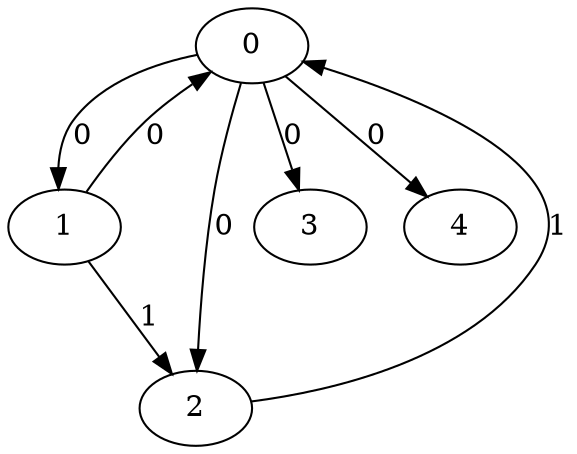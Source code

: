 // Source:59 Canonical: -1 0 0 0 0 0 -1 1 -1 -1 1 -1 -1 -1 -1 -1 -1 -1 -1 -1 -1 -1 -1 -1 -1
digraph HRA_from_59_graph_000 {
  0 -> 1 [label="0"];
  0 -> 2 [label="0"];
  0 -> 3 [label="0"];
  1 -> 0 [label="0"];
  1 -> 2 [label="1"];
  2 -> 0 [label="1"];
  0 -> 4 [label="0"];
}

// Source:59 Canonical: -1 0 0 0 0 0 -1 1 -1 -1 1 -1 -1 -1 -1 -1 -1 -1 -1 -1 0 -1 -1 -1 -1
digraph HRA_from_59_graph_001 {
  0 -> 1 [label="0"];
  0 -> 2 [label="0"];
  0 -> 3 [label="0"];
  1 -> 0 [label="0"];
  1 -> 2 [label="1"];
  2 -> 0 [label="1"];
  0 -> 4 [label="0"];
  4 -> 0 [label="0"];
}

// Source:59 Canonical: -1 0 0 0 -1 0 -1 1 -1 0 1 -1 -1 -1 -1 -1 -1 -1 -1 -1 -1 -1 -1 -1 -1
digraph HRA_from_59_graph_002 {
  0 -> 1 [label="0"];
  0 -> 2 [label="0"];
  0 -> 3 [label="0"];
  1 -> 0 [label="0"];
  1 -> 2 [label="1"];
  2 -> 0 [label="1"];
  1 -> 4 [label="0"];
}

// Source:59 Canonical: -1 0 0 0 0 0 -1 1 -1 0 1 -1 -1 -1 -1 -1 -1 -1 -1 -1 -1 -1 -1 -1 -1
digraph HRA_from_59_graph_003 {
  0 -> 1 [label="0"];
  0 -> 2 [label="0"];
  0 -> 3 [label="0"];
  1 -> 0 [label="0"];
  1 -> 2 [label="1"];
  2 -> 0 [label="1"];
  0 -> 4 [label="0"];
  1 -> 4 [label="0"];
}

// Source:59 Canonical: -1 0 0 0 -1 0 -1 1 -1 0 1 -1 -1 -1 -1 -1 -1 -1 -1 -1 0 -1 -1 -1 -1
digraph HRA_from_59_graph_004 {
  0 -> 1 [label="0"];
  0 -> 2 [label="0"];
  0 -> 3 [label="0"];
  1 -> 0 [label="0"];
  1 -> 2 [label="1"];
  2 -> 0 [label="1"];
  4 -> 0 [label="0"];
  1 -> 4 [label="0"];
}

// Source:59 Canonical: -1 0 0 0 0 0 -1 1 -1 0 1 -1 -1 -1 -1 -1 -1 -1 -1 -1 0 -1 -1 -1 -1
digraph HRA_from_59_graph_005 {
  0 -> 1 [label="0"];
  0 -> 2 [label="0"];
  0 -> 3 [label="0"];
  1 -> 0 [label="0"];
  1 -> 2 [label="1"];
  2 -> 0 [label="1"];
  0 -> 4 [label="0"];
  4 -> 0 [label="0"];
  1 -> 4 [label="0"];
}

// Source:59 Canonical: -1 0 0 0 0 0 -1 1 -1 -1 1 -1 -1 -1 -1 -1 -1 -1 -1 -1 -1 0 -1 -1 -1
digraph HRA_from_59_graph_006 {
  0 -> 1 [label="0"];
  0 -> 2 [label="0"];
  0 -> 3 [label="0"];
  1 -> 0 [label="0"];
  1 -> 2 [label="1"];
  2 -> 0 [label="1"];
  0 -> 4 [label="0"];
  4 -> 1 [label="0"];
}

// Source:59 Canonical: -1 0 0 0 0 0 -1 1 -1 -1 1 -1 -1 -1 -1 -1 -1 -1 -1 -1 0 0 -1 -1 -1
digraph HRA_from_59_graph_007 {
  0 -> 1 [label="0"];
  0 -> 2 [label="0"];
  0 -> 3 [label="0"];
  1 -> 0 [label="0"];
  1 -> 2 [label="1"];
  2 -> 0 [label="1"];
  0 -> 4 [label="0"];
  4 -> 0 [label="0"];
  4 -> 1 [label="0"];
}

// Source:59 Canonical: -1 0 0 0 -1 0 -1 1 -1 0 1 -1 -1 -1 -1 -1 -1 -1 -1 -1 -1 0 -1 -1 -1
digraph HRA_from_59_graph_008 {
  0 -> 1 [label="0"];
  0 -> 2 [label="0"];
  0 -> 3 [label="0"];
  1 -> 0 [label="0"];
  1 -> 2 [label="1"];
  2 -> 0 [label="1"];
  1 -> 4 [label="0"];
  4 -> 1 [label="0"];
}

// Source:59 Canonical: -1 0 0 0 0 0 -1 1 -1 0 1 -1 -1 -1 -1 -1 -1 -1 -1 -1 -1 0 -1 -1 -1
digraph HRA_from_59_graph_009 {
  0 -> 1 [label="0"];
  0 -> 2 [label="0"];
  0 -> 3 [label="0"];
  1 -> 0 [label="0"];
  1 -> 2 [label="1"];
  2 -> 0 [label="1"];
  0 -> 4 [label="0"];
  1 -> 4 [label="0"];
  4 -> 1 [label="0"];
}

// Source:59 Canonical: -1 0 0 0 -1 0 -1 1 -1 0 1 -1 -1 -1 -1 -1 -1 -1 -1 -1 0 0 -1 -1 -1
digraph HRA_from_59_graph_010 {
  0 -> 1 [label="0"];
  0 -> 2 [label="0"];
  0 -> 3 [label="0"];
  1 -> 0 [label="0"];
  1 -> 2 [label="1"];
  2 -> 0 [label="1"];
  4 -> 0 [label="0"];
  1 -> 4 [label="0"];
  4 -> 1 [label="0"];
}

// Source:59 Canonical: -1 0 0 0 0 0 -1 1 -1 0 1 -1 -1 -1 -1 -1 -1 -1 -1 -1 0 0 -1 -1 -1
digraph HRA_from_59_graph_011 {
  0 -> 1 [label="0"];
  0 -> 2 [label="0"];
  0 -> 3 [label="0"];
  1 -> 0 [label="0"];
  1 -> 2 [label="1"];
  2 -> 0 [label="1"];
  0 -> 4 [label="0"];
  4 -> 0 [label="0"];
  1 -> 4 [label="0"];
  4 -> 1 [label="0"];
}

// Source:59 Canonical: -1 0 0 0 -1 0 -1 1 -1 -1 1 -1 -1 -1 0 -1 -1 -1 -1 -1 -1 -1 -1 -1 -1
digraph HRA_from_59_graph_012 {
  0 -> 1 [label="0"];
  0 -> 2 [label="0"];
  0 -> 3 [label="0"];
  1 -> 0 [label="0"];
  1 -> 2 [label="1"];
  2 -> 0 [label="1"];
  2 -> 4 [label="0"];
}

// Source:59 Canonical: -1 0 0 0 0 0 -1 1 -1 -1 1 -1 -1 -1 0 -1 -1 -1 -1 -1 -1 -1 -1 -1 -1
digraph HRA_from_59_graph_013 {
  0 -> 1 [label="0"];
  0 -> 2 [label="0"];
  0 -> 3 [label="0"];
  1 -> 0 [label="0"];
  1 -> 2 [label="1"];
  2 -> 0 [label="1"];
  0 -> 4 [label="0"];
  2 -> 4 [label="0"];
}

// Source:59 Canonical: -1 0 0 0 -1 0 -1 1 -1 -1 1 -1 -1 -1 0 -1 -1 -1 -1 -1 0 -1 -1 -1 -1
digraph HRA_from_59_graph_014 {
  0 -> 1 [label="0"];
  0 -> 2 [label="0"];
  0 -> 3 [label="0"];
  1 -> 0 [label="0"];
  1 -> 2 [label="1"];
  2 -> 0 [label="1"];
  4 -> 0 [label="0"];
  2 -> 4 [label="0"];
}

// Source:59 Canonical: -1 0 0 0 0 0 -1 1 -1 -1 1 -1 -1 -1 0 -1 -1 -1 -1 -1 0 -1 -1 -1 -1
digraph HRA_from_59_graph_015 {
  0 -> 1 [label="0"];
  0 -> 2 [label="0"];
  0 -> 3 [label="0"];
  1 -> 0 [label="0"];
  1 -> 2 [label="1"];
  2 -> 0 [label="1"];
  0 -> 4 [label="0"];
  4 -> 0 [label="0"];
  2 -> 4 [label="0"];
}

// Source:59 Canonical: -1 0 0 0 -1 0 -1 1 -1 0 1 -1 -1 -1 0 -1 -1 -1 -1 -1 -1 -1 -1 -1 -1
digraph HRA_from_59_graph_016 {
  0 -> 1 [label="0"];
  0 -> 2 [label="0"];
  0 -> 3 [label="0"];
  1 -> 0 [label="0"];
  1 -> 2 [label="1"];
  2 -> 0 [label="1"];
  1 -> 4 [label="0"];
  2 -> 4 [label="0"];
}

// Source:59 Canonical: -1 0 0 0 0 0 -1 1 -1 0 1 -1 -1 -1 0 -1 -1 -1 -1 -1 -1 -1 -1 -1 -1
digraph HRA_from_59_graph_017 {
  0 -> 1 [label="0"];
  0 -> 2 [label="0"];
  0 -> 3 [label="0"];
  1 -> 0 [label="0"];
  1 -> 2 [label="1"];
  2 -> 0 [label="1"];
  0 -> 4 [label="0"];
  1 -> 4 [label="0"];
  2 -> 4 [label="0"];
}

// Source:59 Canonical: -1 0 0 0 -1 0 -1 1 -1 0 1 -1 -1 -1 0 -1 -1 -1 -1 -1 0 -1 -1 -1 -1
digraph HRA_from_59_graph_018 {
  0 -> 1 [label="0"];
  0 -> 2 [label="0"];
  0 -> 3 [label="0"];
  1 -> 0 [label="0"];
  1 -> 2 [label="1"];
  2 -> 0 [label="1"];
  4 -> 0 [label="0"];
  1 -> 4 [label="0"];
  2 -> 4 [label="0"];
}

// Source:59 Canonical: -1 0 0 0 0 0 -1 1 -1 0 1 -1 -1 -1 0 -1 -1 -1 -1 -1 0 -1 -1 -1 -1
digraph HRA_from_59_graph_019 {
  0 -> 1 [label="0"];
  0 -> 2 [label="0"];
  0 -> 3 [label="0"];
  1 -> 0 [label="0"];
  1 -> 2 [label="1"];
  2 -> 0 [label="1"];
  0 -> 4 [label="0"];
  4 -> 0 [label="0"];
  1 -> 4 [label="0"];
  2 -> 4 [label="0"];
}

// Source:59 Canonical: -1 0 0 0 -1 0 -1 1 -1 -1 1 -1 -1 -1 0 -1 -1 -1 -1 -1 -1 0 -1 -1 -1
digraph HRA_from_59_graph_020 {
  0 -> 1 [label="0"];
  0 -> 2 [label="0"];
  0 -> 3 [label="0"];
  1 -> 0 [label="0"];
  1 -> 2 [label="1"];
  2 -> 0 [label="1"];
  4 -> 1 [label="0"];
  2 -> 4 [label="0"];
}

// Source:59 Canonical: -1 0 0 0 0 0 -1 1 -1 -1 1 -1 -1 -1 0 -1 -1 -1 -1 -1 -1 0 -1 -1 -1
digraph HRA_from_59_graph_021 {
  0 -> 1 [label="0"];
  0 -> 2 [label="0"];
  0 -> 3 [label="0"];
  1 -> 0 [label="0"];
  1 -> 2 [label="1"];
  2 -> 0 [label="1"];
  0 -> 4 [label="0"];
  4 -> 1 [label="0"];
  2 -> 4 [label="0"];
}

// Source:59 Canonical: -1 0 0 0 -1 0 -1 1 -1 -1 1 -1 -1 -1 0 -1 -1 -1 -1 -1 0 0 -1 -1 -1
digraph HRA_from_59_graph_022 {
  0 -> 1 [label="0"];
  0 -> 2 [label="0"];
  0 -> 3 [label="0"];
  1 -> 0 [label="0"];
  1 -> 2 [label="1"];
  2 -> 0 [label="1"];
  4 -> 0 [label="0"];
  4 -> 1 [label="0"];
  2 -> 4 [label="0"];
}

// Source:59 Canonical: -1 0 0 0 0 0 -1 1 -1 -1 1 -1 -1 -1 0 -1 -1 -1 -1 -1 0 0 -1 -1 -1
digraph HRA_from_59_graph_023 {
  0 -> 1 [label="0"];
  0 -> 2 [label="0"];
  0 -> 3 [label="0"];
  1 -> 0 [label="0"];
  1 -> 2 [label="1"];
  2 -> 0 [label="1"];
  0 -> 4 [label="0"];
  4 -> 0 [label="0"];
  4 -> 1 [label="0"];
  2 -> 4 [label="0"];
}

// Source:59 Canonical: -1 0 0 0 -1 0 -1 1 -1 0 1 -1 -1 -1 0 -1 -1 -1 -1 -1 -1 0 -1 -1 -1
digraph HRA_from_59_graph_024 {
  0 -> 1 [label="0"];
  0 -> 2 [label="0"];
  0 -> 3 [label="0"];
  1 -> 0 [label="0"];
  1 -> 2 [label="1"];
  2 -> 0 [label="1"];
  1 -> 4 [label="0"];
  4 -> 1 [label="0"];
  2 -> 4 [label="0"];
}

// Source:59 Canonical: -1 0 0 0 0 0 -1 1 -1 0 1 -1 -1 -1 0 -1 -1 -1 -1 -1 -1 0 -1 -1 -1
digraph HRA_from_59_graph_025 {
  0 -> 1 [label="0"];
  0 -> 2 [label="0"];
  0 -> 3 [label="0"];
  1 -> 0 [label="0"];
  1 -> 2 [label="1"];
  2 -> 0 [label="1"];
  0 -> 4 [label="0"];
  1 -> 4 [label="0"];
  4 -> 1 [label="0"];
  2 -> 4 [label="0"];
}

// Source:59 Canonical: -1 0 0 0 -1 0 -1 1 -1 0 1 -1 -1 -1 0 -1 -1 -1 -1 -1 0 0 -1 -1 -1
digraph HRA_from_59_graph_026 {
  0 -> 1 [label="0"];
  0 -> 2 [label="0"];
  0 -> 3 [label="0"];
  1 -> 0 [label="0"];
  1 -> 2 [label="1"];
  2 -> 0 [label="1"];
  4 -> 0 [label="0"];
  1 -> 4 [label="0"];
  4 -> 1 [label="0"];
  2 -> 4 [label="0"];
}

// Source:59 Canonical: -1 0 0 0 0 0 -1 1 -1 0 1 -1 -1 -1 0 -1 -1 -1 -1 -1 0 0 -1 -1 -1
digraph HRA_from_59_graph_027 {
  0 -> 1 [label="0"];
  0 -> 2 [label="0"];
  0 -> 3 [label="0"];
  1 -> 0 [label="0"];
  1 -> 2 [label="1"];
  2 -> 0 [label="1"];
  0 -> 4 [label="0"];
  4 -> 0 [label="0"];
  1 -> 4 [label="0"];
  4 -> 1 [label="0"];
  2 -> 4 [label="0"];
}

// Source:59 Canonical: -1 0 0 0 0 0 -1 1 -1 -1 1 -1 -1 -1 -1 -1 -1 -1 -1 -1 -1 -1 0 -1 -1
digraph HRA_from_59_graph_028 {
  0 -> 1 [label="0"];
  0 -> 2 [label="0"];
  0 -> 3 [label="0"];
  1 -> 0 [label="0"];
  1 -> 2 [label="1"];
  2 -> 0 [label="1"];
  0 -> 4 [label="0"];
  4 -> 2 [label="0"];
}

// Source:59 Canonical: -1 0 0 0 0 0 -1 1 -1 -1 1 -1 -1 -1 -1 -1 -1 -1 -1 -1 0 -1 0 -1 -1
digraph HRA_from_59_graph_029 {
  0 -> 1 [label="0"];
  0 -> 2 [label="0"];
  0 -> 3 [label="0"];
  1 -> 0 [label="0"];
  1 -> 2 [label="1"];
  2 -> 0 [label="1"];
  0 -> 4 [label="0"];
  4 -> 0 [label="0"];
  4 -> 2 [label="0"];
}

// Source:59 Canonical: -1 0 0 0 -1 0 -1 1 -1 0 1 -1 -1 -1 -1 -1 -1 -1 -1 -1 -1 -1 0 -1 -1
digraph HRA_from_59_graph_030 {
  0 -> 1 [label="0"];
  0 -> 2 [label="0"];
  0 -> 3 [label="0"];
  1 -> 0 [label="0"];
  1 -> 2 [label="1"];
  2 -> 0 [label="1"];
  1 -> 4 [label="0"];
  4 -> 2 [label="0"];
}

// Source:59 Canonical: -1 0 0 0 0 0 -1 1 -1 0 1 -1 -1 -1 -1 -1 -1 -1 -1 -1 -1 -1 0 -1 -1
digraph HRA_from_59_graph_031 {
  0 -> 1 [label="0"];
  0 -> 2 [label="0"];
  0 -> 3 [label="0"];
  1 -> 0 [label="0"];
  1 -> 2 [label="1"];
  2 -> 0 [label="1"];
  0 -> 4 [label="0"];
  1 -> 4 [label="0"];
  4 -> 2 [label="0"];
}

// Source:59 Canonical: -1 0 0 0 -1 0 -1 1 -1 0 1 -1 -1 -1 -1 -1 -1 -1 -1 -1 0 -1 0 -1 -1
digraph HRA_from_59_graph_032 {
  0 -> 1 [label="0"];
  0 -> 2 [label="0"];
  0 -> 3 [label="0"];
  1 -> 0 [label="0"];
  1 -> 2 [label="1"];
  2 -> 0 [label="1"];
  4 -> 0 [label="0"];
  1 -> 4 [label="0"];
  4 -> 2 [label="0"];
}

// Source:59 Canonical: -1 0 0 0 0 0 -1 1 -1 0 1 -1 -1 -1 -1 -1 -1 -1 -1 -1 0 -1 0 -1 -1
digraph HRA_from_59_graph_033 {
  0 -> 1 [label="0"];
  0 -> 2 [label="0"];
  0 -> 3 [label="0"];
  1 -> 0 [label="0"];
  1 -> 2 [label="1"];
  2 -> 0 [label="1"];
  0 -> 4 [label="0"];
  4 -> 0 [label="0"];
  1 -> 4 [label="0"];
  4 -> 2 [label="0"];
}

// Source:59 Canonical: -1 0 0 0 0 0 -1 1 -1 -1 1 -1 -1 -1 -1 -1 -1 -1 -1 -1 -1 0 0 -1 -1
digraph HRA_from_59_graph_034 {
  0 -> 1 [label="0"];
  0 -> 2 [label="0"];
  0 -> 3 [label="0"];
  1 -> 0 [label="0"];
  1 -> 2 [label="1"];
  2 -> 0 [label="1"];
  0 -> 4 [label="0"];
  4 -> 1 [label="0"];
  4 -> 2 [label="0"];
}

// Source:59 Canonical: -1 0 0 0 0 0 -1 1 -1 -1 1 -1 -1 -1 -1 -1 -1 -1 -1 -1 0 0 0 -1 -1
digraph HRA_from_59_graph_035 {
  0 -> 1 [label="0"];
  0 -> 2 [label="0"];
  0 -> 3 [label="0"];
  1 -> 0 [label="0"];
  1 -> 2 [label="1"];
  2 -> 0 [label="1"];
  0 -> 4 [label="0"];
  4 -> 0 [label="0"];
  4 -> 1 [label="0"];
  4 -> 2 [label="0"];
}

// Source:59 Canonical: -1 0 0 0 -1 0 -1 1 -1 0 1 -1 -1 -1 -1 -1 -1 -1 -1 -1 -1 0 0 -1 -1
digraph HRA_from_59_graph_036 {
  0 -> 1 [label="0"];
  0 -> 2 [label="0"];
  0 -> 3 [label="0"];
  1 -> 0 [label="0"];
  1 -> 2 [label="1"];
  2 -> 0 [label="1"];
  1 -> 4 [label="0"];
  4 -> 1 [label="0"];
  4 -> 2 [label="0"];
}

// Source:59 Canonical: -1 0 0 0 0 0 -1 1 -1 0 1 -1 -1 -1 -1 -1 -1 -1 -1 -1 -1 0 0 -1 -1
digraph HRA_from_59_graph_037 {
  0 -> 1 [label="0"];
  0 -> 2 [label="0"];
  0 -> 3 [label="0"];
  1 -> 0 [label="0"];
  1 -> 2 [label="1"];
  2 -> 0 [label="1"];
  0 -> 4 [label="0"];
  1 -> 4 [label="0"];
  4 -> 1 [label="0"];
  4 -> 2 [label="0"];
}

// Source:59 Canonical: -1 0 0 0 -1 0 -1 1 -1 0 1 -1 -1 -1 -1 -1 -1 -1 -1 -1 0 0 0 -1 -1
digraph HRA_from_59_graph_038 {
  0 -> 1 [label="0"];
  0 -> 2 [label="0"];
  0 -> 3 [label="0"];
  1 -> 0 [label="0"];
  1 -> 2 [label="1"];
  2 -> 0 [label="1"];
  4 -> 0 [label="0"];
  1 -> 4 [label="0"];
  4 -> 1 [label="0"];
  4 -> 2 [label="0"];
}

// Source:59 Canonical: -1 0 0 0 0 0 -1 1 -1 0 1 -1 -1 -1 -1 -1 -1 -1 -1 -1 0 0 0 -1 -1
digraph HRA_from_59_graph_039 {
  0 -> 1 [label="0"];
  0 -> 2 [label="0"];
  0 -> 3 [label="0"];
  1 -> 0 [label="0"];
  1 -> 2 [label="1"];
  2 -> 0 [label="1"];
  0 -> 4 [label="0"];
  4 -> 0 [label="0"];
  1 -> 4 [label="0"];
  4 -> 1 [label="0"];
  4 -> 2 [label="0"];
}

// Source:59 Canonical: -1 0 0 0 -1 0 -1 1 -1 -1 1 -1 -1 -1 0 -1 -1 -1 -1 -1 -1 -1 0 -1 -1
digraph HRA_from_59_graph_040 {
  0 -> 1 [label="0"];
  0 -> 2 [label="0"];
  0 -> 3 [label="0"];
  1 -> 0 [label="0"];
  1 -> 2 [label="1"];
  2 -> 0 [label="1"];
  2 -> 4 [label="0"];
  4 -> 2 [label="0"];
}

// Source:59 Canonical: -1 0 0 0 0 0 -1 1 -1 -1 1 -1 -1 -1 0 -1 -1 -1 -1 -1 -1 -1 0 -1 -1
digraph HRA_from_59_graph_041 {
  0 -> 1 [label="0"];
  0 -> 2 [label="0"];
  0 -> 3 [label="0"];
  1 -> 0 [label="0"];
  1 -> 2 [label="1"];
  2 -> 0 [label="1"];
  0 -> 4 [label="0"];
  2 -> 4 [label="0"];
  4 -> 2 [label="0"];
}

// Source:59 Canonical: -1 0 0 0 -1 0 -1 1 -1 -1 1 -1 -1 -1 0 -1 -1 -1 -1 -1 0 -1 0 -1 -1
digraph HRA_from_59_graph_042 {
  0 -> 1 [label="0"];
  0 -> 2 [label="0"];
  0 -> 3 [label="0"];
  1 -> 0 [label="0"];
  1 -> 2 [label="1"];
  2 -> 0 [label="1"];
  4 -> 0 [label="0"];
  2 -> 4 [label="0"];
  4 -> 2 [label="0"];
}

// Source:59 Canonical: -1 0 0 0 0 0 -1 1 -1 -1 1 -1 -1 -1 0 -1 -1 -1 -1 -1 0 -1 0 -1 -1
digraph HRA_from_59_graph_043 {
  0 -> 1 [label="0"];
  0 -> 2 [label="0"];
  0 -> 3 [label="0"];
  1 -> 0 [label="0"];
  1 -> 2 [label="1"];
  2 -> 0 [label="1"];
  0 -> 4 [label="0"];
  4 -> 0 [label="0"];
  2 -> 4 [label="0"];
  4 -> 2 [label="0"];
}

// Source:59 Canonical: -1 0 0 0 -1 0 -1 1 -1 0 1 -1 -1 -1 0 -1 -1 -1 -1 -1 -1 -1 0 -1 -1
digraph HRA_from_59_graph_044 {
  0 -> 1 [label="0"];
  0 -> 2 [label="0"];
  0 -> 3 [label="0"];
  1 -> 0 [label="0"];
  1 -> 2 [label="1"];
  2 -> 0 [label="1"];
  1 -> 4 [label="0"];
  2 -> 4 [label="0"];
  4 -> 2 [label="0"];
}

// Source:59 Canonical: -1 0 0 0 0 0 -1 1 -1 0 1 -1 -1 -1 0 -1 -1 -1 -1 -1 -1 -1 0 -1 -1
digraph HRA_from_59_graph_045 {
  0 -> 1 [label="0"];
  0 -> 2 [label="0"];
  0 -> 3 [label="0"];
  1 -> 0 [label="0"];
  1 -> 2 [label="1"];
  2 -> 0 [label="1"];
  0 -> 4 [label="0"];
  1 -> 4 [label="0"];
  2 -> 4 [label="0"];
  4 -> 2 [label="0"];
}

// Source:59 Canonical: -1 0 0 0 -1 0 -1 1 -1 0 1 -1 -1 -1 0 -1 -1 -1 -1 -1 0 -1 0 -1 -1
digraph HRA_from_59_graph_046 {
  0 -> 1 [label="0"];
  0 -> 2 [label="0"];
  0 -> 3 [label="0"];
  1 -> 0 [label="0"];
  1 -> 2 [label="1"];
  2 -> 0 [label="1"];
  4 -> 0 [label="0"];
  1 -> 4 [label="0"];
  2 -> 4 [label="0"];
  4 -> 2 [label="0"];
}

// Source:59 Canonical: -1 0 0 0 0 0 -1 1 -1 0 1 -1 -1 -1 0 -1 -1 -1 -1 -1 0 -1 0 -1 -1
digraph HRA_from_59_graph_047 {
  0 -> 1 [label="0"];
  0 -> 2 [label="0"];
  0 -> 3 [label="0"];
  1 -> 0 [label="0"];
  1 -> 2 [label="1"];
  2 -> 0 [label="1"];
  0 -> 4 [label="0"];
  4 -> 0 [label="0"];
  1 -> 4 [label="0"];
  2 -> 4 [label="0"];
  4 -> 2 [label="0"];
}

// Source:59 Canonical: -1 0 0 0 -1 0 -1 1 -1 -1 1 -1 -1 -1 0 -1 -1 -1 -1 -1 -1 0 0 -1 -1
digraph HRA_from_59_graph_048 {
  0 -> 1 [label="0"];
  0 -> 2 [label="0"];
  0 -> 3 [label="0"];
  1 -> 0 [label="0"];
  1 -> 2 [label="1"];
  2 -> 0 [label="1"];
  4 -> 1 [label="0"];
  2 -> 4 [label="0"];
  4 -> 2 [label="0"];
}

// Source:59 Canonical: -1 0 0 0 0 0 -1 1 -1 -1 1 -1 -1 -1 0 -1 -1 -1 -1 -1 -1 0 0 -1 -1
digraph HRA_from_59_graph_049 {
  0 -> 1 [label="0"];
  0 -> 2 [label="0"];
  0 -> 3 [label="0"];
  1 -> 0 [label="0"];
  1 -> 2 [label="1"];
  2 -> 0 [label="1"];
  0 -> 4 [label="0"];
  4 -> 1 [label="0"];
  2 -> 4 [label="0"];
  4 -> 2 [label="0"];
}

// Source:59 Canonical: -1 0 0 0 -1 0 -1 1 -1 -1 1 -1 -1 -1 0 -1 -1 -1 -1 -1 0 0 0 -1 -1
digraph HRA_from_59_graph_050 {
  0 -> 1 [label="0"];
  0 -> 2 [label="0"];
  0 -> 3 [label="0"];
  1 -> 0 [label="0"];
  1 -> 2 [label="1"];
  2 -> 0 [label="1"];
  4 -> 0 [label="0"];
  4 -> 1 [label="0"];
  2 -> 4 [label="0"];
  4 -> 2 [label="0"];
}

// Source:59 Canonical: -1 0 0 0 0 0 -1 1 -1 -1 1 -1 -1 -1 0 -1 -1 -1 -1 -1 0 0 0 -1 -1
digraph HRA_from_59_graph_051 {
  0 -> 1 [label="0"];
  0 -> 2 [label="0"];
  0 -> 3 [label="0"];
  1 -> 0 [label="0"];
  1 -> 2 [label="1"];
  2 -> 0 [label="1"];
  0 -> 4 [label="0"];
  4 -> 0 [label="0"];
  4 -> 1 [label="0"];
  2 -> 4 [label="0"];
  4 -> 2 [label="0"];
}

// Source:59 Canonical: -1 0 0 0 -1 0 -1 1 -1 0 1 -1 -1 -1 0 -1 -1 -1 -1 -1 -1 0 0 -1 -1
digraph HRA_from_59_graph_052 {
  0 -> 1 [label="0"];
  0 -> 2 [label="0"];
  0 -> 3 [label="0"];
  1 -> 0 [label="0"];
  1 -> 2 [label="1"];
  2 -> 0 [label="1"];
  1 -> 4 [label="0"];
  4 -> 1 [label="0"];
  2 -> 4 [label="0"];
  4 -> 2 [label="0"];
}

// Source:59 Canonical: -1 0 0 0 0 0 -1 1 -1 0 1 -1 -1 -1 0 -1 -1 -1 -1 -1 -1 0 0 -1 -1
digraph HRA_from_59_graph_053 {
  0 -> 1 [label="0"];
  0 -> 2 [label="0"];
  0 -> 3 [label="0"];
  1 -> 0 [label="0"];
  1 -> 2 [label="1"];
  2 -> 0 [label="1"];
  0 -> 4 [label="0"];
  1 -> 4 [label="0"];
  4 -> 1 [label="0"];
  2 -> 4 [label="0"];
  4 -> 2 [label="0"];
}

// Source:59 Canonical: -1 0 0 0 -1 0 -1 1 -1 0 1 -1 -1 -1 0 -1 -1 -1 -1 -1 0 0 0 -1 -1
digraph HRA_from_59_graph_054 {
  0 -> 1 [label="0"];
  0 -> 2 [label="0"];
  0 -> 3 [label="0"];
  1 -> 0 [label="0"];
  1 -> 2 [label="1"];
  2 -> 0 [label="1"];
  4 -> 0 [label="0"];
  1 -> 4 [label="0"];
  4 -> 1 [label="0"];
  2 -> 4 [label="0"];
  4 -> 2 [label="0"];
}

// Source:59 Canonical: -1 0 0 0 0 0 -1 1 -1 0 1 -1 -1 -1 0 -1 -1 -1 -1 -1 0 0 0 -1 -1
digraph HRA_from_59_graph_055 {
  0 -> 1 [label="0"];
  0 -> 2 [label="0"];
  0 -> 3 [label="0"];
  1 -> 0 [label="0"];
  1 -> 2 [label="1"];
  2 -> 0 [label="1"];
  0 -> 4 [label="0"];
  4 -> 0 [label="0"];
  1 -> 4 [label="0"];
  4 -> 1 [label="0"];
  2 -> 4 [label="0"];
  4 -> 2 [label="0"];
}

// Source:59 Canonical: -1 0 0 0 -1 0 -1 1 -1 -1 1 -1 -1 -1 -1 -1 -1 -1 -1 0 -1 -1 -1 -1 -1
digraph HRA_from_59_graph_056 {
  0 -> 1 [label="0"];
  0 -> 2 [label="0"];
  0 -> 3 [label="0"];
  1 -> 0 [label="0"];
  1 -> 2 [label="1"];
  2 -> 0 [label="1"];
  3 -> 4 [label="0"];
}

// Source:59 Canonical: -1 0 0 0 0 0 -1 1 -1 -1 1 -1 -1 -1 -1 -1 -1 -1 -1 0 -1 -1 -1 -1 -1
digraph HRA_from_59_graph_057 {
  0 -> 1 [label="0"];
  0 -> 2 [label="0"];
  0 -> 3 [label="0"];
  1 -> 0 [label="0"];
  1 -> 2 [label="1"];
  2 -> 0 [label="1"];
  0 -> 4 [label="0"];
  3 -> 4 [label="0"];
}

// Source:59 Canonical: -1 0 0 0 -1 0 -1 1 -1 -1 1 -1 -1 -1 -1 -1 -1 -1 -1 0 0 -1 -1 -1 -1
digraph HRA_from_59_graph_058 {
  0 -> 1 [label="0"];
  0 -> 2 [label="0"];
  0 -> 3 [label="0"];
  1 -> 0 [label="0"];
  1 -> 2 [label="1"];
  2 -> 0 [label="1"];
  4 -> 0 [label="0"];
  3 -> 4 [label="0"];
}

// Source:59 Canonical: -1 0 0 0 0 0 -1 1 -1 -1 1 -1 -1 -1 -1 -1 -1 -1 -1 0 0 -1 -1 -1 -1
digraph HRA_from_59_graph_059 {
  0 -> 1 [label="0"];
  0 -> 2 [label="0"];
  0 -> 3 [label="0"];
  1 -> 0 [label="0"];
  1 -> 2 [label="1"];
  2 -> 0 [label="1"];
  0 -> 4 [label="0"];
  4 -> 0 [label="0"];
  3 -> 4 [label="0"];
}

// Source:59 Canonical: -1 0 0 0 -1 0 -1 1 -1 0 1 -1 -1 -1 -1 -1 -1 -1 -1 0 -1 -1 -1 -1 -1
digraph HRA_from_59_graph_060 {
  0 -> 1 [label="0"];
  0 -> 2 [label="0"];
  0 -> 3 [label="0"];
  1 -> 0 [label="0"];
  1 -> 2 [label="1"];
  2 -> 0 [label="1"];
  1 -> 4 [label="0"];
  3 -> 4 [label="0"];
}

// Source:59 Canonical: -1 0 0 0 0 0 -1 1 -1 0 1 -1 -1 -1 -1 -1 -1 -1 -1 0 -1 -1 -1 -1 -1
digraph HRA_from_59_graph_061 {
  0 -> 1 [label="0"];
  0 -> 2 [label="0"];
  0 -> 3 [label="0"];
  1 -> 0 [label="0"];
  1 -> 2 [label="1"];
  2 -> 0 [label="1"];
  0 -> 4 [label="0"];
  1 -> 4 [label="0"];
  3 -> 4 [label="0"];
}

// Source:59 Canonical: -1 0 0 0 -1 0 -1 1 -1 0 1 -1 -1 -1 -1 -1 -1 -1 -1 0 0 -1 -1 -1 -1
digraph HRA_from_59_graph_062 {
  0 -> 1 [label="0"];
  0 -> 2 [label="0"];
  0 -> 3 [label="0"];
  1 -> 0 [label="0"];
  1 -> 2 [label="1"];
  2 -> 0 [label="1"];
  4 -> 0 [label="0"];
  1 -> 4 [label="0"];
  3 -> 4 [label="0"];
}

// Source:59 Canonical: -1 0 0 0 0 0 -1 1 -1 0 1 -1 -1 -1 -1 -1 -1 -1 -1 0 0 -1 -1 -1 -1
digraph HRA_from_59_graph_063 {
  0 -> 1 [label="0"];
  0 -> 2 [label="0"];
  0 -> 3 [label="0"];
  1 -> 0 [label="0"];
  1 -> 2 [label="1"];
  2 -> 0 [label="1"];
  0 -> 4 [label="0"];
  4 -> 0 [label="0"];
  1 -> 4 [label="0"];
  3 -> 4 [label="0"];
}

// Source:59 Canonical: -1 0 0 0 -1 0 -1 1 -1 -1 1 -1 -1 -1 -1 -1 -1 -1 -1 0 -1 0 -1 -1 -1
digraph HRA_from_59_graph_064 {
  0 -> 1 [label="0"];
  0 -> 2 [label="0"];
  0 -> 3 [label="0"];
  1 -> 0 [label="0"];
  1 -> 2 [label="1"];
  2 -> 0 [label="1"];
  4 -> 1 [label="0"];
  3 -> 4 [label="0"];
}

// Source:59 Canonical: -1 0 0 0 0 0 -1 1 -1 -1 1 -1 -1 -1 -1 -1 -1 -1 -1 0 -1 0 -1 -1 -1
digraph HRA_from_59_graph_065 {
  0 -> 1 [label="0"];
  0 -> 2 [label="0"];
  0 -> 3 [label="0"];
  1 -> 0 [label="0"];
  1 -> 2 [label="1"];
  2 -> 0 [label="1"];
  0 -> 4 [label="0"];
  4 -> 1 [label="0"];
  3 -> 4 [label="0"];
}

// Source:59 Canonical: -1 0 0 0 -1 0 -1 1 -1 -1 1 -1 -1 -1 -1 -1 -1 -1 -1 0 0 0 -1 -1 -1
digraph HRA_from_59_graph_066 {
  0 -> 1 [label="0"];
  0 -> 2 [label="0"];
  0 -> 3 [label="0"];
  1 -> 0 [label="0"];
  1 -> 2 [label="1"];
  2 -> 0 [label="1"];
  4 -> 0 [label="0"];
  4 -> 1 [label="0"];
  3 -> 4 [label="0"];
}

// Source:59 Canonical: -1 0 0 0 0 0 -1 1 -1 -1 1 -1 -1 -1 -1 -1 -1 -1 -1 0 0 0 -1 -1 -1
digraph HRA_from_59_graph_067 {
  0 -> 1 [label="0"];
  0 -> 2 [label="0"];
  0 -> 3 [label="0"];
  1 -> 0 [label="0"];
  1 -> 2 [label="1"];
  2 -> 0 [label="1"];
  0 -> 4 [label="0"];
  4 -> 0 [label="0"];
  4 -> 1 [label="0"];
  3 -> 4 [label="0"];
}

// Source:59 Canonical: -1 0 0 0 -1 0 -1 1 -1 0 1 -1 -1 -1 -1 -1 -1 -1 -1 0 -1 0 -1 -1 -1
digraph HRA_from_59_graph_068 {
  0 -> 1 [label="0"];
  0 -> 2 [label="0"];
  0 -> 3 [label="0"];
  1 -> 0 [label="0"];
  1 -> 2 [label="1"];
  2 -> 0 [label="1"];
  1 -> 4 [label="0"];
  4 -> 1 [label="0"];
  3 -> 4 [label="0"];
}

// Source:59 Canonical: -1 0 0 0 0 0 -1 1 -1 0 1 -1 -1 -1 -1 -1 -1 -1 -1 0 -1 0 -1 -1 -1
digraph HRA_from_59_graph_069 {
  0 -> 1 [label="0"];
  0 -> 2 [label="0"];
  0 -> 3 [label="0"];
  1 -> 0 [label="0"];
  1 -> 2 [label="1"];
  2 -> 0 [label="1"];
  0 -> 4 [label="0"];
  1 -> 4 [label="0"];
  4 -> 1 [label="0"];
  3 -> 4 [label="0"];
}

// Source:59 Canonical: -1 0 0 0 -1 0 -1 1 -1 0 1 -1 -1 -1 -1 -1 -1 -1 -1 0 0 0 -1 -1 -1
digraph HRA_from_59_graph_070 {
  0 -> 1 [label="0"];
  0 -> 2 [label="0"];
  0 -> 3 [label="0"];
  1 -> 0 [label="0"];
  1 -> 2 [label="1"];
  2 -> 0 [label="1"];
  4 -> 0 [label="0"];
  1 -> 4 [label="0"];
  4 -> 1 [label="0"];
  3 -> 4 [label="0"];
}

// Source:59 Canonical: -1 0 0 0 0 0 -1 1 -1 0 1 -1 -1 -1 -1 -1 -1 -1 -1 0 0 0 -1 -1 -1
digraph HRA_from_59_graph_071 {
  0 -> 1 [label="0"];
  0 -> 2 [label="0"];
  0 -> 3 [label="0"];
  1 -> 0 [label="0"];
  1 -> 2 [label="1"];
  2 -> 0 [label="1"];
  0 -> 4 [label="0"];
  4 -> 0 [label="0"];
  1 -> 4 [label="0"];
  4 -> 1 [label="0"];
  3 -> 4 [label="0"];
}

// Source:59 Canonical: -1 0 0 0 -1 0 -1 1 -1 -1 1 -1 -1 -1 0 -1 -1 -1 -1 0 -1 -1 -1 -1 -1
digraph HRA_from_59_graph_072 {
  0 -> 1 [label="0"];
  0 -> 2 [label="0"];
  0 -> 3 [label="0"];
  1 -> 0 [label="0"];
  1 -> 2 [label="1"];
  2 -> 0 [label="1"];
  2 -> 4 [label="0"];
  3 -> 4 [label="0"];
}

// Source:59 Canonical: -1 0 0 0 0 0 -1 1 -1 -1 1 -1 -1 -1 0 -1 -1 -1 -1 0 -1 -1 -1 -1 -1
digraph HRA_from_59_graph_073 {
  0 -> 1 [label="0"];
  0 -> 2 [label="0"];
  0 -> 3 [label="0"];
  1 -> 0 [label="0"];
  1 -> 2 [label="1"];
  2 -> 0 [label="1"];
  0 -> 4 [label="0"];
  2 -> 4 [label="0"];
  3 -> 4 [label="0"];
}

// Source:59 Canonical: -1 0 0 0 -1 0 -1 1 -1 -1 1 -1 -1 -1 0 -1 -1 -1 -1 0 0 -1 -1 -1 -1
digraph HRA_from_59_graph_074 {
  0 -> 1 [label="0"];
  0 -> 2 [label="0"];
  0 -> 3 [label="0"];
  1 -> 0 [label="0"];
  1 -> 2 [label="1"];
  2 -> 0 [label="1"];
  4 -> 0 [label="0"];
  2 -> 4 [label="0"];
  3 -> 4 [label="0"];
}

// Source:59 Canonical: -1 0 0 0 0 0 -1 1 -1 -1 1 -1 -1 -1 0 -1 -1 -1 -1 0 0 -1 -1 -1 -1
digraph HRA_from_59_graph_075 {
  0 -> 1 [label="0"];
  0 -> 2 [label="0"];
  0 -> 3 [label="0"];
  1 -> 0 [label="0"];
  1 -> 2 [label="1"];
  2 -> 0 [label="1"];
  0 -> 4 [label="0"];
  4 -> 0 [label="0"];
  2 -> 4 [label="0"];
  3 -> 4 [label="0"];
}

// Source:59 Canonical: -1 0 0 0 -1 0 -1 1 -1 0 1 -1 -1 -1 0 -1 -1 -1 -1 0 -1 -1 -1 -1 -1
digraph HRA_from_59_graph_076 {
  0 -> 1 [label="0"];
  0 -> 2 [label="0"];
  0 -> 3 [label="0"];
  1 -> 0 [label="0"];
  1 -> 2 [label="1"];
  2 -> 0 [label="1"];
  1 -> 4 [label="0"];
  2 -> 4 [label="0"];
  3 -> 4 [label="0"];
}

// Source:59 Canonical: -1 0 0 0 0 0 -1 1 -1 0 1 -1 -1 -1 0 -1 -1 -1 -1 0 -1 -1 -1 -1 -1
digraph HRA_from_59_graph_077 {
  0 -> 1 [label="0"];
  0 -> 2 [label="0"];
  0 -> 3 [label="0"];
  1 -> 0 [label="0"];
  1 -> 2 [label="1"];
  2 -> 0 [label="1"];
  0 -> 4 [label="0"];
  1 -> 4 [label="0"];
  2 -> 4 [label="0"];
  3 -> 4 [label="0"];
}

// Source:59 Canonical: -1 0 0 0 -1 0 -1 1 -1 0 1 -1 -1 -1 0 -1 -1 -1 -1 0 0 -1 -1 -1 -1
digraph HRA_from_59_graph_078 {
  0 -> 1 [label="0"];
  0 -> 2 [label="0"];
  0 -> 3 [label="0"];
  1 -> 0 [label="0"];
  1 -> 2 [label="1"];
  2 -> 0 [label="1"];
  4 -> 0 [label="0"];
  1 -> 4 [label="0"];
  2 -> 4 [label="0"];
  3 -> 4 [label="0"];
}

// Source:59 Canonical: -1 0 0 0 0 0 -1 1 -1 0 1 -1 -1 -1 0 -1 -1 -1 -1 0 0 -1 -1 -1 -1
digraph HRA_from_59_graph_079 {
  0 -> 1 [label="0"];
  0 -> 2 [label="0"];
  0 -> 3 [label="0"];
  1 -> 0 [label="0"];
  1 -> 2 [label="1"];
  2 -> 0 [label="1"];
  0 -> 4 [label="0"];
  4 -> 0 [label="0"];
  1 -> 4 [label="0"];
  2 -> 4 [label="0"];
  3 -> 4 [label="0"];
}

// Source:59 Canonical: -1 0 0 0 -1 0 -1 1 -1 -1 1 -1 -1 -1 0 -1 -1 -1 -1 0 -1 0 -1 -1 -1
digraph HRA_from_59_graph_080 {
  0 -> 1 [label="0"];
  0 -> 2 [label="0"];
  0 -> 3 [label="0"];
  1 -> 0 [label="0"];
  1 -> 2 [label="1"];
  2 -> 0 [label="1"];
  4 -> 1 [label="0"];
  2 -> 4 [label="0"];
  3 -> 4 [label="0"];
}

// Source:59 Canonical: -1 0 0 0 0 0 -1 1 -1 -1 1 -1 -1 -1 0 -1 -1 -1 -1 0 -1 0 -1 -1 -1
digraph HRA_from_59_graph_081 {
  0 -> 1 [label="0"];
  0 -> 2 [label="0"];
  0 -> 3 [label="0"];
  1 -> 0 [label="0"];
  1 -> 2 [label="1"];
  2 -> 0 [label="1"];
  0 -> 4 [label="0"];
  4 -> 1 [label="0"];
  2 -> 4 [label="0"];
  3 -> 4 [label="0"];
}

// Source:59 Canonical: -1 0 0 0 -1 0 -1 1 -1 -1 1 -1 -1 -1 0 -1 -1 -1 -1 0 0 0 -1 -1 -1
digraph HRA_from_59_graph_082 {
  0 -> 1 [label="0"];
  0 -> 2 [label="0"];
  0 -> 3 [label="0"];
  1 -> 0 [label="0"];
  1 -> 2 [label="1"];
  2 -> 0 [label="1"];
  4 -> 0 [label="0"];
  4 -> 1 [label="0"];
  2 -> 4 [label="0"];
  3 -> 4 [label="0"];
}

// Source:59 Canonical: -1 0 0 0 0 0 -1 1 -1 -1 1 -1 -1 -1 0 -1 -1 -1 -1 0 0 0 -1 -1 -1
digraph HRA_from_59_graph_083 {
  0 -> 1 [label="0"];
  0 -> 2 [label="0"];
  0 -> 3 [label="0"];
  1 -> 0 [label="0"];
  1 -> 2 [label="1"];
  2 -> 0 [label="1"];
  0 -> 4 [label="0"];
  4 -> 0 [label="0"];
  4 -> 1 [label="0"];
  2 -> 4 [label="0"];
  3 -> 4 [label="0"];
}

// Source:59 Canonical: -1 0 0 0 -1 0 -1 1 -1 0 1 -1 -1 -1 0 -1 -1 -1 -1 0 -1 0 -1 -1 -1
digraph HRA_from_59_graph_084 {
  0 -> 1 [label="0"];
  0 -> 2 [label="0"];
  0 -> 3 [label="0"];
  1 -> 0 [label="0"];
  1 -> 2 [label="1"];
  2 -> 0 [label="1"];
  1 -> 4 [label="0"];
  4 -> 1 [label="0"];
  2 -> 4 [label="0"];
  3 -> 4 [label="0"];
}

// Source:59 Canonical: -1 0 0 0 0 0 -1 1 -1 0 1 -1 -1 -1 0 -1 -1 -1 -1 0 -1 0 -1 -1 -1
digraph HRA_from_59_graph_085 {
  0 -> 1 [label="0"];
  0 -> 2 [label="0"];
  0 -> 3 [label="0"];
  1 -> 0 [label="0"];
  1 -> 2 [label="1"];
  2 -> 0 [label="1"];
  0 -> 4 [label="0"];
  1 -> 4 [label="0"];
  4 -> 1 [label="0"];
  2 -> 4 [label="0"];
  3 -> 4 [label="0"];
}

// Source:59 Canonical: -1 0 0 0 -1 0 -1 1 -1 0 1 -1 -1 -1 0 -1 -1 -1 -1 0 0 0 -1 -1 -1
digraph HRA_from_59_graph_086 {
  0 -> 1 [label="0"];
  0 -> 2 [label="0"];
  0 -> 3 [label="0"];
  1 -> 0 [label="0"];
  1 -> 2 [label="1"];
  2 -> 0 [label="1"];
  4 -> 0 [label="0"];
  1 -> 4 [label="0"];
  4 -> 1 [label="0"];
  2 -> 4 [label="0"];
  3 -> 4 [label="0"];
}

// Source:59 Canonical: -1 0 0 0 0 0 -1 1 -1 0 1 -1 -1 -1 0 -1 -1 -1 -1 0 0 0 -1 -1 -1
digraph HRA_from_59_graph_087 {
  0 -> 1 [label="0"];
  0 -> 2 [label="0"];
  0 -> 3 [label="0"];
  1 -> 0 [label="0"];
  1 -> 2 [label="1"];
  2 -> 0 [label="1"];
  0 -> 4 [label="0"];
  4 -> 0 [label="0"];
  1 -> 4 [label="0"];
  4 -> 1 [label="0"];
  2 -> 4 [label="0"];
  3 -> 4 [label="0"];
}

// Source:59 Canonical: -1 0 0 0 -1 0 -1 1 -1 -1 1 -1 -1 -1 -1 -1 -1 -1 -1 0 -1 -1 0 -1 -1
digraph HRA_from_59_graph_088 {
  0 -> 1 [label="0"];
  0 -> 2 [label="0"];
  0 -> 3 [label="0"];
  1 -> 0 [label="0"];
  1 -> 2 [label="1"];
  2 -> 0 [label="1"];
  4 -> 2 [label="0"];
  3 -> 4 [label="0"];
}

// Source:59 Canonical: -1 0 0 0 0 0 -1 1 -1 -1 1 -1 -1 -1 -1 -1 -1 -1 -1 0 -1 -1 0 -1 -1
digraph HRA_from_59_graph_089 {
  0 -> 1 [label="0"];
  0 -> 2 [label="0"];
  0 -> 3 [label="0"];
  1 -> 0 [label="0"];
  1 -> 2 [label="1"];
  2 -> 0 [label="1"];
  0 -> 4 [label="0"];
  4 -> 2 [label="0"];
  3 -> 4 [label="0"];
}

// Source:59 Canonical: -1 0 0 0 -1 0 -1 1 -1 -1 1 -1 -1 -1 -1 -1 -1 -1 -1 0 0 -1 0 -1 -1
digraph HRA_from_59_graph_090 {
  0 -> 1 [label="0"];
  0 -> 2 [label="0"];
  0 -> 3 [label="0"];
  1 -> 0 [label="0"];
  1 -> 2 [label="1"];
  2 -> 0 [label="1"];
  4 -> 0 [label="0"];
  4 -> 2 [label="0"];
  3 -> 4 [label="0"];
}

// Source:59 Canonical: -1 0 0 0 0 0 -1 1 -1 -1 1 -1 -1 -1 -1 -1 -1 -1 -1 0 0 -1 0 -1 -1
digraph HRA_from_59_graph_091 {
  0 -> 1 [label="0"];
  0 -> 2 [label="0"];
  0 -> 3 [label="0"];
  1 -> 0 [label="0"];
  1 -> 2 [label="1"];
  2 -> 0 [label="1"];
  0 -> 4 [label="0"];
  4 -> 0 [label="0"];
  4 -> 2 [label="0"];
  3 -> 4 [label="0"];
}

// Source:59 Canonical: -1 0 0 0 -1 0 -1 1 -1 0 1 -1 -1 -1 -1 -1 -1 -1 -1 0 -1 -1 0 -1 -1
digraph HRA_from_59_graph_092 {
  0 -> 1 [label="0"];
  0 -> 2 [label="0"];
  0 -> 3 [label="0"];
  1 -> 0 [label="0"];
  1 -> 2 [label="1"];
  2 -> 0 [label="1"];
  1 -> 4 [label="0"];
  4 -> 2 [label="0"];
  3 -> 4 [label="0"];
}

// Source:59 Canonical: -1 0 0 0 0 0 -1 1 -1 0 1 -1 -1 -1 -1 -1 -1 -1 -1 0 -1 -1 0 -1 -1
digraph HRA_from_59_graph_093 {
  0 -> 1 [label="0"];
  0 -> 2 [label="0"];
  0 -> 3 [label="0"];
  1 -> 0 [label="0"];
  1 -> 2 [label="1"];
  2 -> 0 [label="1"];
  0 -> 4 [label="0"];
  1 -> 4 [label="0"];
  4 -> 2 [label="0"];
  3 -> 4 [label="0"];
}

// Source:59 Canonical: -1 0 0 0 -1 0 -1 1 -1 0 1 -1 -1 -1 -1 -1 -1 -1 -1 0 0 -1 0 -1 -1
digraph HRA_from_59_graph_094 {
  0 -> 1 [label="0"];
  0 -> 2 [label="0"];
  0 -> 3 [label="0"];
  1 -> 0 [label="0"];
  1 -> 2 [label="1"];
  2 -> 0 [label="1"];
  4 -> 0 [label="0"];
  1 -> 4 [label="0"];
  4 -> 2 [label="0"];
  3 -> 4 [label="0"];
}

// Source:59 Canonical: -1 0 0 0 0 0 -1 1 -1 0 1 -1 -1 -1 -1 -1 -1 -1 -1 0 0 -1 0 -1 -1
digraph HRA_from_59_graph_095 {
  0 -> 1 [label="0"];
  0 -> 2 [label="0"];
  0 -> 3 [label="0"];
  1 -> 0 [label="0"];
  1 -> 2 [label="1"];
  2 -> 0 [label="1"];
  0 -> 4 [label="0"];
  4 -> 0 [label="0"];
  1 -> 4 [label="0"];
  4 -> 2 [label="0"];
  3 -> 4 [label="0"];
}

// Source:59 Canonical: -1 0 0 0 -1 0 -1 1 -1 -1 1 -1 -1 -1 -1 -1 -1 -1 -1 0 -1 0 0 -1 -1
digraph HRA_from_59_graph_096 {
  0 -> 1 [label="0"];
  0 -> 2 [label="0"];
  0 -> 3 [label="0"];
  1 -> 0 [label="0"];
  1 -> 2 [label="1"];
  2 -> 0 [label="1"];
  4 -> 1 [label="0"];
  4 -> 2 [label="0"];
  3 -> 4 [label="0"];
}

// Source:59 Canonical: -1 0 0 0 0 0 -1 1 -1 -1 1 -1 -1 -1 -1 -1 -1 -1 -1 0 -1 0 0 -1 -1
digraph HRA_from_59_graph_097 {
  0 -> 1 [label="0"];
  0 -> 2 [label="0"];
  0 -> 3 [label="0"];
  1 -> 0 [label="0"];
  1 -> 2 [label="1"];
  2 -> 0 [label="1"];
  0 -> 4 [label="0"];
  4 -> 1 [label="0"];
  4 -> 2 [label="0"];
  3 -> 4 [label="0"];
}

// Source:59 Canonical: -1 0 0 0 -1 0 -1 1 -1 -1 1 -1 -1 -1 -1 -1 -1 -1 -1 0 0 0 0 -1 -1
digraph HRA_from_59_graph_098 {
  0 -> 1 [label="0"];
  0 -> 2 [label="0"];
  0 -> 3 [label="0"];
  1 -> 0 [label="0"];
  1 -> 2 [label="1"];
  2 -> 0 [label="1"];
  4 -> 0 [label="0"];
  4 -> 1 [label="0"];
  4 -> 2 [label="0"];
  3 -> 4 [label="0"];
}

// Source:59 Canonical: -1 0 0 0 0 0 -1 1 -1 -1 1 -1 -1 -1 -1 -1 -1 -1 -1 0 0 0 0 -1 -1
digraph HRA_from_59_graph_099 {
  0 -> 1 [label="0"];
  0 -> 2 [label="0"];
  0 -> 3 [label="0"];
  1 -> 0 [label="0"];
  1 -> 2 [label="1"];
  2 -> 0 [label="1"];
  0 -> 4 [label="0"];
  4 -> 0 [label="0"];
  4 -> 1 [label="0"];
  4 -> 2 [label="0"];
  3 -> 4 [label="0"];
}

// Source:59 Canonical: -1 0 0 0 -1 0 -1 1 -1 0 1 -1 -1 -1 -1 -1 -1 -1 -1 0 -1 0 0 -1 -1
digraph HRA_from_59_graph_100 {
  0 -> 1 [label="0"];
  0 -> 2 [label="0"];
  0 -> 3 [label="0"];
  1 -> 0 [label="0"];
  1 -> 2 [label="1"];
  2 -> 0 [label="1"];
  1 -> 4 [label="0"];
  4 -> 1 [label="0"];
  4 -> 2 [label="0"];
  3 -> 4 [label="0"];
}

// Source:59 Canonical: -1 0 0 0 0 0 -1 1 -1 0 1 -1 -1 -1 -1 -1 -1 -1 -1 0 -1 0 0 -1 -1
digraph HRA_from_59_graph_101 {
  0 -> 1 [label="0"];
  0 -> 2 [label="0"];
  0 -> 3 [label="0"];
  1 -> 0 [label="0"];
  1 -> 2 [label="1"];
  2 -> 0 [label="1"];
  0 -> 4 [label="0"];
  1 -> 4 [label="0"];
  4 -> 1 [label="0"];
  4 -> 2 [label="0"];
  3 -> 4 [label="0"];
}

// Source:59 Canonical: -1 0 0 0 -1 0 -1 1 -1 0 1 -1 -1 -1 -1 -1 -1 -1 -1 0 0 0 0 -1 -1
digraph HRA_from_59_graph_102 {
  0 -> 1 [label="0"];
  0 -> 2 [label="0"];
  0 -> 3 [label="0"];
  1 -> 0 [label="0"];
  1 -> 2 [label="1"];
  2 -> 0 [label="1"];
  4 -> 0 [label="0"];
  1 -> 4 [label="0"];
  4 -> 1 [label="0"];
  4 -> 2 [label="0"];
  3 -> 4 [label="0"];
}

// Source:59 Canonical: -1 0 0 0 0 0 -1 1 -1 0 1 -1 -1 -1 -1 -1 -1 -1 -1 0 0 0 0 -1 -1
digraph HRA_from_59_graph_103 {
  0 -> 1 [label="0"];
  0 -> 2 [label="0"];
  0 -> 3 [label="0"];
  1 -> 0 [label="0"];
  1 -> 2 [label="1"];
  2 -> 0 [label="1"];
  0 -> 4 [label="0"];
  4 -> 0 [label="0"];
  1 -> 4 [label="0"];
  4 -> 1 [label="0"];
  4 -> 2 [label="0"];
  3 -> 4 [label="0"];
}

// Source:59 Canonical: -1 0 0 0 -1 0 -1 1 -1 -1 1 -1 -1 -1 0 -1 -1 -1 -1 0 -1 -1 0 -1 -1
digraph HRA_from_59_graph_104 {
  0 -> 1 [label="0"];
  0 -> 2 [label="0"];
  0 -> 3 [label="0"];
  1 -> 0 [label="0"];
  1 -> 2 [label="1"];
  2 -> 0 [label="1"];
  2 -> 4 [label="0"];
  4 -> 2 [label="0"];
  3 -> 4 [label="0"];
}

// Source:59 Canonical: -1 0 0 0 0 0 -1 1 -1 -1 1 -1 -1 -1 0 -1 -1 -1 -1 0 -1 -1 0 -1 -1
digraph HRA_from_59_graph_105 {
  0 -> 1 [label="0"];
  0 -> 2 [label="0"];
  0 -> 3 [label="0"];
  1 -> 0 [label="0"];
  1 -> 2 [label="1"];
  2 -> 0 [label="1"];
  0 -> 4 [label="0"];
  2 -> 4 [label="0"];
  4 -> 2 [label="0"];
  3 -> 4 [label="0"];
}

// Source:59 Canonical: -1 0 0 0 -1 0 -1 1 -1 -1 1 -1 -1 -1 0 -1 -1 -1 -1 0 0 -1 0 -1 -1
digraph HRA_from_59_graph_106 {
  0 -> 1 [label="0"];
  0 -> 2 [label="0"];
  0 -> 3 [label="0"];
  1 -> 0 [label="0"];
  1 -> 2 [label="1"];
  2 -> 0 [label="1"];
  4 -> 0 [label="0"];
  2 -> 4 [label="0"];
  4 -> 2 [label="0"];
  3 -> 4 [label="0"];
}

// Source:59 Canonical: -1 0 0 0 0 0 -1 1 -1 -1 1 -1 -1 -1 0 -1 -1 -1 -1 0 0 -1 0 -1 -1
digraph HRA_from_59_graph_107 {
  0 -> 1 [label="0"];
  0 -> 2 [label="0"];
  0 -> 3 [label="0"];
  1 -> 0 [label="0"];
  1 -> 2 [label="1"];
  2 -> 0 [label="1"];
  0 -> 4 [label="0"];
  4 -> 0 [label="0"];
  2 -> 4 [label="0"];
  4 -> 2 [label="0"];
  3 -> 4 [label="0"];
}

// Source:59 Canonical: -1 0 0 0 -1 0 -1 1 -1 0 1 -1 -1 -1 0 -1 -1 -1 -1 0 -1 -1 0 -1 -1
digraph HRA_from_59_graph_108 {
  0 -> 1 [label="0"];
  0 -> 2 [label="0"];
  0 -> 3 [label="0"];
  1 -> 0 [label="0"];
  1 -> 2 [label="1"];
  2 -> 0 [label="1"];
  1 -> 4 [label="0"];
  2 -> 4 [label="0"];
  4 -> 2 [label="0"];
  3 -> 4 [label="0"];
}

// Source:59 Canonical: -1 0 0 0 0 0 -1 1 -1 0 1 -1 -1 -1 0 -1 -1 -1 -1 0 -1 -1 0 -1 -1
digraph HRA_from_59_graph_109 {
  0 -> 1 [label="0"];
  0 -> 2 [label="0"];
  0 -> 3 [label="0"];
  1 -> 0 [label="0"];
  1 -> 2 [label="1"];
  2 -> 0 [label="1"];
  0 -> 4 [label="0"];
  1 -> 4 [label="0"];
  2 -> 4 [label="0"];
  4 -> 2 [label="0"];
  3 -> 4 [label="0"];
}

// Source:59 Canonical: -1 0 0 0 -1 0 -1 1 -1 0 1 -1 -1 -1 0 -1 -1 -1 -1 0 0 -1 0 -1 -1
digraph HRA_from_59_graph_110 {
  0 -> 1 [label="0"];
  0 -> 2 [label="0"];
  0 -> 3 [label="0"];
  1 -> 0 [label="0"];
  1 -> 2 [label="1"];
  2 -> 0 [label="1"];
  4 -> 0 [label="0"];
  1 -> 4 [label="0"];
  2 -> 4 [label="0"];
  4 -> 2 [label="0"];
  3 -> 4 [label="0"];
}

// Source:59 Canonical: -1 0 0 0 0 0 -1 1 -1 0 1 -1 -1 -1 0 -1 -1 -1 -1 0 0 -1 0 -1 -1
digraph HRA_from_59_graph_111 {
  0 -> 1 [label="0"];
  0 -> 2 [label="0"];
  0 -> 3 [label="0"];
  1 -> 0 [label="0"];
  1 -> 2 [label="1"];
  2 -> 0 [label="1"];
  0 -> 4 [label="0"];
  4 -> 0 [label="0"];
  1 -> 4 [label="0"];
  2 -> 4 [label="0"];
  4 -> 2 [label="0"];
  3 -> 4 [label="0"];
}

// Source:59 Canonical: -1 0 0 0 -1 0 -1 1 -1 -1 1 -1 -1 -1 0 -1 -1 -1 -1 0 -1 0 0 -1 -1
digraph HRA_from_59_graph_112 {
  0 -> 1 [label="0"];
  0 -> 2 [label="0"];
  0 -> 3 [label="0"];
  1 -> 0 [label="0"];
  1 -> 2 [label="1"];
  2 -> 0 [label="1"];
  4 -> 1 [label="0"];
  2 -> 4 [label="0"];
  4 -> 2 [label="0"];
  3 -> 4 [label="0"];
}

// Source:59 Canonical: -1 0 0 0 0 0 -1 1 -1 -1 1 -1 -1 -1 0 -1 -1 -1 -1 0 -1 0 0 -1 -1
digraph HRA_from_59_graph_113 {
  0 -> 1 [label="0"];
  0 -> 2 [label="0"];
  0 -> 3 [label="0"];
  1 -> 0 [label="0"];
  1 -> 2 [label="1"];
  2 -> 0 [label="1"];
  0 -> 4 [label="0"];
  4 -> 1 [label="0"];
  2 -> 4 [label="0"];
  4 -> 2 [label="0"];
  3 -> 4 [label="0"];
}

// Source:59 Canonical: -1 0 0 0 -1 0 -1 1 -1 -1 1 -1 -1 -1 0 -1 -1 -1 -1 0 0 0 0 -1 -1
digraph HRA_from_59_graph_114 {
  0 -> 1 [label="0"];
  0 -> 2 [label="0"];
  0 -> 3 [label="0"];
  1 -> 0 [label="0"];
  1 -> 2 [label="1"];
  2 -> 0 [label="1"];
  4 -> 0 [label="0"];
  4 -> 1 [label="0"];
  2 -> 4 [label="0"];
  4 -> 2 [label="0"];
  3 -> 4 [label="0"];
}

// Source:59 Canonical: -1 0 0 0 0 0 -1 1 -1 -1 1 -1 -1 -1 0 -1 -1 -1 -1 0 0 0 0 -1 -1
digraph HRA_from_59_graph_115 {
  0 -> 1 [label="0"];
  0 -> 2 [label="0"];
  0 -> 3 [label="0"];
  1 -> 0 [label="0"];
  1 -> 2 [label="1"];
  2 -> 0 [label="1"];
  0 -> 4 [label="0"];
  4 -> 0 [label="0"];
  4 -> 1 [label="0"];
  2 -> 4 [label="0"];
  4 -> 2 [label="0"];
  3 -> 4 [label="0"];
}

// Source:59 Canonical: -1 0 0 0 -1 0 -1 1 -1 0 1 -1 -1 -1 0 -1 -1 -1 -1 0 -1 0 0 -1 -1
digraph HRA_from_59_graph_116 {
  0 -> 1 [label="0"];
  0 -> 2 [label="0"];
  0 -> 3 [label="0"];
  1 -> 0 [label="0"];
  1 -> 2 [label="1"];
  2 -> 0 [label="1"];
  1 -> 4 [label="0"];
  4 -> 1 [label="0"];
  2 -> 4 [label="0"];
  4 -> 2 [label="0"];
  3 -> 4 [label="0"];
}

// Source:59 Canonical: -1 0 0 0 0 0 -1 1 -1 0 1 -1 -1 -1 0 -1 -1 -1 -1 0 -1 0 0 -1 -1
digraph HRA_from_59_graph_117 {
  0 -> 1 [label="0"];
  0 -> 2 [label="0"];
  0 -> 3 [label="0"];
  1 -> 0 [label="0"];
  1 -> 2 [label="1"];
  2 -> 0 [label="1"];
  0 -> 4 [label="0"];
  1 -> 4 [label="0"];
  4 -> 1 [label="0"];
  2 -> 4 [label="0"];
  4 -> 2 [label="0"];
  3 -> 4 [label="0"];
}

// Source:59 Canonical: -1 0 0 0 -1 0 -1 1 -1 0 1 -1 -1 -1 0 -1 -1 -1 -1 0 0 0 0 -1 -1
digraph HRA_from_59_graph_118 {
  0 -> 1 [label="0"];
  0 -> 2 [label="0"];
  0 -> 3 [label="0"];
  1 -> 0 [label="0"];
  1 -> 2 [label="1"];
  2 -> 0 [label="1"];
  4 -> 0 [label="0"];
  1 -> 4 [label="0"];
  4 -> 1 [label="0"];
  2 -> 4 [label="0"];
  4 -> 2 [label="0"];
  3 -> 4 [label="0"];
}

// Source:59 Canonical: -1 0 0 0 0 0 -1 1 -1 0 1 -1 -1 -1 0 -1 -1 -1 -1 0 0 0 0 -1 -1
digraph HRA_from_59_graph_119 {
  0 -> 1 [label="0"];
  0 -> 2 [label="0"];
  0 -> 3 [label="0"];
  1 -> 0 [label="0"];
  1 -> 2 [label="1"];
  2 -> 0 [label="1"];
  0 -> 4 [label="0"];
  4 -> 0 [label="0"];
  1 -> 4 [label="0"];
  4 -> 1 [label="0"];
  2 -> 4 [label="0"];
  4 -> 2 [label="0"];
  3 -> 4 [label="0"];
}

// Source:59 Canonical: -1 0 0 0 0 0 -1 1 -1 -1 1 -1 -1 -1 -1 -1 -1 -1 -1 -1 -1 -1 -1 0 -1
digraph HRA_from_59_graph_120 {
  0 -> 1 [label="0"];
  0 -> 2 [label="0"];
  0 -> 3 [label="0"];
  1 -> 0 [label="0"];
  1 -> 2 [label="1"];
  2 -> 0 [label="1"];
  0 -> 4 [label="0"];
  4 -> 3 [label="0"];
}

// Source:59 Canonical: -1 0 0 0 0 0 -1 1 -1 -1 1 -1 -1 -1 -1 -1 -1 -1 -1 -1 0 -1 -1 0 -1
digraph HRA_from_59_graph_121 {
  0 -> 1 [label="0"];
  0 -> 2 [label="0"];
  0 -> 3 [label="0"];
  1 -> 0 [label="0"];
  1 -> 2 [label="1"];
  2 -> 0 [label="1"];
  0 -> 4 [label="0"];
  4 -> 0 [label="0"];
  4 -> 3 [label="0"];
}

// Source:59 Canonical: -1 0 0 0 -1 0 -1 1 -1 0 1 -1 -1 -1 -1 -1 -1 -1 -1 -1 -1 -1 -1 0 -1
digraph HRA_from_59_graph_122 {
  0 -> 1 [label="0"];
  0 -> 2 [label="0"];
  0 -> 3 [label="0"];
  1 -> 0 [label="0"];
  1 -> 2 [label="1"];
  2 -> 0 [label="1"];
  1 -> 4 [label="0"];
  4 -> 3 [label="0"];
}

// Source:59 Canonical: -1 0 0 0 0 0 -1 1 -1 0 1 -1 -1 -1 -1 -1 -1 -1 -1 -1 -1 -1 -1 0 -1
digraph HRA_from_59_graph_123 {
  0 -> 1 [label="0"];
  0 -> 2 [label="0"];
  0 -> 3 [label="0"];
  1 -> 0 [label="0"];
  1 -> 2 [label="1"];
  2 -> 0 [label="1"];
  0 -> 4 [label="0"];
  1 -> 4 [label="0"];
  4 -> 3 [label="0"];
}

// Source:59 Canonical: -1 0 0 0 -1 0 -1 1 -1 0 1 -1 -1 -1 -1 -1 -1 -1 -1 -1 0 -1 -1 0 -1
digraph HRA_from_59_graph_124 {
  0 -> 1 [label="0"];
  0 -> 2 [label="0"];
  0 -> 3 [label="0"];
  1 -> 0 [label="0"];
  1 -> 2 [label="1"];
  2 -> 0 [label="1"];
  4 -> 0 [label="0"];
  1 -> 4 [label="0"];
  4 -> 3 [label="0"];
}

// Source:59 Canonical: -1 0 0 0 0 0 -1 1 -1 0 1 -1 -1 -1 -1 -1 -1 -1 -1 -1 0 -1 -1 0 -1
digraph HRA_from_59_graph_125 {
  0 -> 1 [label="0"];
  0 -> 2 [label="0"];
  0 -> 3 [label="0"];
  1 -> 0 [label="0"];
  1 -> 2 [label="1"];
  2 -> 0 [label="1"];
  0 -> 4 [label="0"];
  4 -> 0 [label="0"];
  1 -> 4 [label="0"];
  4 -> 3 [label="0"];
}

// Source:59 Canonical: -1 0 0 0 0 0 -1 1 -1 -1 1 -1 -1 -1 -1 -1 -1 -1 -1 -1 -1 0 -1 0 -1
digraph HRA_from_59_graph_126 {
  0 -> 1 [label="0"];
  0 -> 2 [label="0"];
  0 -> 3 [label="0"];
  1 -> 0 [label="0"];
  1 -> 2 [label="1"];
  2 -> 0 [label="1"];
  0 -> 4 [label="0"];
  4 -> 1 [label="0"];
  4 -> 3 [label="0"];
}

// Source:59 Canonical: -1 0 0 0 0 0 -1 1 -1 -1 1 -1 -1 -1 -1 -1 -1 -1 -1 -1 0 0 -1 0 -1
digraph HRA_from_59_graph_127 {
  0 -> 1 [label="0"];
  0 -> 2 [label="0"];
  0 -> 3 [label="0"];
  1 -> 0 [label="0"];
  1 -> 2 [label="1"];
  2 -> 0 [label="1"];
  0 -> 4 [label="0"];
  4 -> 0 [label="0"];
  4 -> 1 [label="0"];
  4 -> 3 [label="0"];
}

// Source:59 Canonical: -1 0 0 0 -1 0 -1 1 -1 0 1 -1 -1 -1 -1 -1 -1 -1 -1 -1 -1 0 -1 0 -1
digraph HRA_from_59_graph_128 {
  0 -> 1 [label="0"];
  0 -> 2 [label="0"];
  0 -> 3 [label="0"];
  1 -> 0 [label="0"];
  1 -> 2 [label="1"];
  2 -> 0 [label="1"];
  1 -> 4 [label="0"];
  4 -> 1 [label="0"];
  4 -> 3 [label="0"];
}

// Source:59 Canonical: -1 0 0 0 0 0 -1 1 -1 0 1 -1 -1 -1 -1 -1 -1 -1 -1 -1 -1 0 -1 0 -1
digraph HRA_from_59_graph_129 {
  0 -> 1 [label="0"];
  0 -> 2 [label="0"];
  0 -> 3 [label="0"];
  1 -> 0 [label="0"];
  1 -> 2 [label="1"];
  2 -> 0 [label="1"];
  0 -> 4 [label="0"];
  1 -> 4 [label="0"];
  4 -> 1 [label="0"];
  4 -> 3 [label="0"];
}

// Source:59 Canonical: -1 0 0 0 -1 0 -1 1 -1 0 1 -1 -1 -1 -1 -1 -1 -1 -1 -1 0 0 -1 0 -1
digraph HRA_from_59_graph_130 {
  0 -> 1 [label="0"];
  0 -> 2 [label="0"];
  0 -> 3 [label="0"];
  1 -> 0 [label="0"];
  1 -> 2 [label="1"];
  2 -> 0 [label="1"];
  4 -> 0 [label="0"];
  1 -> 4 [label="0"];
  4 -> 1 [label="0"];
  4 -> 3 [label="0"];
}

// Source:59 Canonical: -1 0 0 0 0 0 -1 1 -1 0 1 -1 -1 -1 -1 -1 -1 -1 -1 -1 0 0 -1 0 -1
digraph HRA_from_59_graph_131 {
  0 -> 1 [label="0"];
  0 -> 2 [label="0"];
  0 -> 3 [label="0"];
  1 -> 0 [label="0"];
  1 -> 2 [label="1"];
  2 -> 0 [label="1"];
  0 -> 4 [label="0"];
  4 -> 0 [label="0"];
  1 -> 4 [label="0"];
  4 -> 1 [label="0"];
  4 -> 3 [label="0"];
}

// Source:59 Canonical: -1 0 0 0 -1 0 -1 1 -1 -1 1 -1 -1 -1 0 -1 -1 -1 -1 -1 -1 -1 -1 0 -1
digraph HRA_from_59_graph_132 {
  0 -> 1 [label="0"];
  0 -> 2 [label="0"];
  0 -> 3 [label="0"];
  1 -> 0 [label="0"];
  1 -> 2 [label="1"];
  2 -> 0 [label="1"];
  2 -> 4 [label="0"];
  4 -> 3 [label="0"];
}

// Source:59 Canonical: -1 0 0 0 0 0 -1 1 -1 -1 1 -1 -1 -1 0 -1 -1 -1 -1 -1 -1 -1 -1 0 -1
digraph HRA_from_59_graph_133 {
  0 -> 1 [label="0"];
  0 -> 2 [label="0"];
  0 -> 3 [label="0"];
  1 -> 0 [label="0"];
  1 -> 2 [label="1"];
  2 -> 0 [label="1"];
  0 -> 4 [label="0"];
  2 -> 4 [label="0"];
  4 -> 3 [label="0"];
}

// Source:59 Canonical: -1 0 0 0 -1 0 -1 1 -1 -1 1 -1 -1 -1 0 -1 -1 -1 -1 -1 0 -1 -1 0 -1
digraph HRA_from_59_graph_134 {
  0 -> 1 [label="0"];
  0 -> 2 [label="0"];
  0 -> 3 [label="0"];
  1 -> 0 [label="0"];
  1 -> 2 [label="1"];
  2 -> 0 [label="1"];
  4 -> 0 [label="0"];
  2 -> 4 [label="0"];
  4 -> 3 [label="0"];
}

// Source:59 Canonical: -1 0 0 0 0 0 -1 1 -1 -1 1 -1 -1 -1 0 -1 -1 -1 -1 -1 0 -1 -1 0 -1
digraph HRA_from_59_graph_135 {
  0 -> 1 [label="0"];
  0 -> 2 [label="0"];
  0 -> 3 [label="0"];
  1 -> 0 [label="0"];
  1 -> 2 [label="1"];
  2 -> 0 [label="1"];
  0 -> 4 [label="0"];
  4 -> 0 [label="0"];
  2 -> 4 [label="0"];
  4 -> 3 [label="0"];
}

// Source:59 Canonical: -1 0 0 0 -1 0 -1 1 -1 0 1 -1 -1 -1 0 -1 -1 -1 -1 -1 -1 -1 -1 0 -1
digraph HRA_from_59_graph_136 {
  0 -> 1 [label="0"];
  0 -> 2 [label="0"];
  0 -> 3 [label="0"];
  1 -> 0 [label="0"];
  1 -> 2 [label="1"];
  2 -> 0 [label="1"];
  1 -> 4 [label="0"];
  2 -> 4 [label="0"];
  4 -> 3 [label="0"];
}

// Source:59 Canonical: -1 0 0 0 0 0 -1 1 -1 0 1 -1 -1 -1 0 -1 -1 -1 -1 -1 -1 -1 -1 0 -1
digraph HRA_from_59_graph_137 {
  0 -> 1 [label="0"];
  0 -> 2 [label="0"];
  0 -> 3 [label="0"];
  1 -> 0 [label="0"];
  1 -> 2 [label="1"];
  2 -> 0 [label="1"];
  0 -> 4 [label="0"];
  1 -> 4 [label="0"];
  2 -> 4 [label="0"];
  4 -> 3 [label="0"];
}

// Source:59 Canonical: -1 0 0 0 -1 0 -1 1 -1 0 1 -1 -1 -1 0 -1 -1 -1 -1 -1 0 -1 -1 0 -1
digraph HRA_from_59_graph_138 {
  0 -> 1 [label="0"];
  0 -> 2 [label="0"];
  0 -> 3 [label="0"];
  1 -> 0 [label="0"];
  1 -> 2 [label="1"];
  2 -> 0 [label="1"];
  4 -> 0 [label="0"];
  1 -> 4 [label="0"];
  2 -> 4 [label="0"];
  4 -> 3 [label="0"];
}

// Source:59 Canonical: -1 0 0 0 0 0 -1 1 -1 0 1 -1 -1 -1 0 -1 -1 -1 -1 -1 0 -1 -1 0 -1
digraph HRA_from_59_graph_139 {
  0 -> 1 [label="0"];
  0 -> 2 [label="0"];
  0 -> 3 [label="0"];
  1 -> 0 [label="0"];
  1 -> 2 [label="1"];
  2 -> 0 [label="1"];
  0 -> 4 [label="0"];
  4 -> 0 [label="0"];
  1 -> 4 [label="0"];
  2 -> 4 [label="0"];
  4 -> 3 [label="0"];
}

// Source:59 Canonical: -1 0 0 0 -1 0 -1 1 -1 -1 1 -1 -1 -1 0 -1 -1 -1 -1 -1 -1 0 -1 0 -1
digraph HRA_from_59_graph_140 {
  0 -> 1 [label="0"];
  0 -> 2 [label="0"];
  0 -> 3 [label="0"];
  1 -> 0 [label="0"];
  1 -> 2 [label="1"];
  2 -> 0 [label="1"];
  4 -> 1 [label="0"];
  2 -> 4 [label="0"];
  4 -> 3 [label="0"];
}

// Source:59 Canonical: -1 0 0 0 0 0 -1 1 -1 -1 1 -1 -1 -1 0 -1 -1 -1 -1 -1 -1 0 -1 0 -1
digraph HRA_from_59_graph_141 {
  0 -> 1 [label="0"];
  0 -> 2 [label="0"];
  0 -> 3 [label="0"];
  1 -> 0 [label="0"];
  1 -> 2 [label="1"];
  2 -> 0 [label="1"];
  0 -> 4 [label="0"];
  4 -> 1 [label="0"];
  2 -> 4 [label="0"];
  4 -> 3 [label="0"];
}

// Source:59 Canonical: -1 0 0 0 -1 0 -1 1 -1 -1 1 -1 -1 -1 0 -1 -1 -1 -1 -1 0 0 -1 0 -1
digraph HRA_from_59_graph_142 {
  0 -> 1 [label="0"];
  0 -> 2 [label="0"];
  0 -> 3 [label="0"];
  1 -> 0 [label="0"];
  1 -> 2 [label="1"];
  2 -> 0 [label="1"];
  4 -> 0 [label="0"];
  4 -> 1 [label="0"];
  2 -> 4 [label="0"];
  4 -> 3 [label="0"];
}

// Source:59 Canonical: -1 0 0 0 0 0 -1 1 -1 -1 1 -1 -1 -1 0 -1 -1 -1 -1 -1 0 0 -1 0 -1
digraph HRA_from_59_graph_143 {
  0 -> 1 [label="0"];
  0 -> 2 [label="0"];
  0 -> 3 [label="0"];
  1 -> 0 [label="0"];
  1 -> 2 [label="1"];
  2 -> 0 [label="1"];
  0 -> 4 [label="0"];
  4 -> 0 [label="0"];
  4 -> 1 [label="0"];
  2 -> 4 [label="0"];
  4 -> 3 [label="0"];
}

// Source:59 Canonical: -1 0 0 0 -1 0 -1 1 -1 0 1 -1 -1 -1 0 -1 -1 -1 -1 -1 -1 0 -1 0 -1
digraph HRA_from_59_graph_144 {
  0 -> 1 [label="0"];
  0 -> 2 [label="0"];
  0 -> 3 [label="0"];
  1 -> 0 [label="0"];
  1 -> 2 [label="1"];
  2 -> 0 [label="1"];
  1 -> 4 [label="0"];
  4 -> 1 [label="0"];
  2 -> 4 [label="0"];
  4 -> 3 [label="0"];
}

// Source:59 Canonical: -1 0 0 0 0 0 -1 1 -1 0 1 -1 -1 -1 0 -1 -1 -1 -1 -1 -1 0 -1 0 -1
digraph HRA_from_59_graph_145 {
  0 -> 1 [label="0"];
  0 -> 2 [label="0"];
  0 -> 3 [label="0"];
  1 -> 0 [label="0"];
  1 -> 2 [label="1"];
  2 -> 0 [label="1"];
  0 -> 4 [label="0"];
  1 -> 4 [label="0"];
  4 -> 1 [label="0"];
  2 -> 4 [label="0"];
  4 -> 3 [label="0"];
}

// Source:59 Canonical: -1 0 0 0 -1 0 -1 1 -1 0 1 -1 -1 -1 0 -1 -1 -1 -1 -1 0 0 -1 0 -1
digraph HRA_from_59_graph_146 {
  0 -> 1 [label="0"];
  0 -> 2 [label="0"];
  0 -> 3 [label="0"];
  1 -> 0 [label="0"];
  1 -> 2 [label="1"];
  2 -> 0 [label="1"];
  4 -> 0 [label="0"];
  1 -> 4 [label="0"];
  4 -> 1 [label="0"];
  2 -> 4 [label="0"];
  4 -> 3 [label="0"];
}

// Source:59 Canonical: -1 0 0 0 0 0 -1 1 -1 0 1 -1 -1 -1 0 -1 -1 -1 -1 -1 0 0 -1 0 -1
digraph HRA_from_59_graph_147 {
  0 -> 1 [label="0"];
  0 -> 2 [label="0"];
  0 -> 3 [label="0"];
  1 -> 0 [label="0"];
  1 -> 2 [label="1"];
  2 -> 0 [label="1"];
  0 -> 4 [label="0"];
  4 -> 0 [label="0"];
  1 -> 4 [label="0"];
  4 -> 1 [label="0"];
  2 -> 4 [label="0"];
  4 -> 3 [label="0"];
}

// Source:59 Canonical: -1 0 0 0 0 0 -1 1 -1 -1 1 -1 -1 -1 -1 -1 -1 -1 -1 -1 -1 -1 0 0 -1
digraph HRA_from_59_graph_148 {
  0 -> 1 [label="0"];
  0 -> 2 [label="0"];
  0 -> 3 [label="0"];
  1 -> 0 [label="0"];
  1 -> 2 [label="1"];
  2 -> 0 [label="1"];
  0 -> 4 [label="0"];
  4 -> 2 [label="0"];
  4 -> 3 [label="0"];
}

// Source:59 Canonical: -1 0 0 0 0 0 -1 1 -1 -1 1 -1 -1 -1 -1 -1 -1 -1 -1 -1 0 -1 0 0 -1
digraph HRA_from_59_graph_149 {
  0 -> 1 [label="0"];
  0 -> 2 [label="0"];
  0 -> 3 [label="0"];
  1 -> 0 [label="0"];
  1 -> 2 [label="1"];
  2 -> 0 [label="1"];
  0 -> 4 [label="0"];
  4 -> 0 [label="0"];
  4 -> 2 [label="0"];
  4 -> 3 [label="0"];
}

// Source:59 Canonical: -1 0 0 0 -1 0 -1 1 -1 0 1 -1 -1 -1 -1 -1 -1 -1 -1 -1 -1 -1 0 0 -1
digraph HRA_from_59_graph_150 {
  0 -> 1 [label="0"];
  0 -> 2 [label="0"];
  0 -> 3 [label="0"];
  1 -> 0 [label="0"];
  1 -> 2 [label="1"];
  2 -> 0 [label="1"];
  1 -> 4 [label="0"];
  4 -> 2 [label="0"];
  4 -> 3 [label="0"];
}

// Source:59 Canonical: -1 0 0 0 0 0 -1 1 -1 0 1 -1 -1 -1 -1 -1 -1 -1 -1 -1 -1 -1 0 0 -1
digraph HRA_from_59_graph_151 {
  0 -> 1 [label="0"];
  0 -> 2 [label="0"];
  0 -> 3 [label="0"];
  1 -> 0 [label="0"];
  1 -> 2 [label="1"];
  2 -> 0 [label="1"];
  0 -> 4 [label="0"];
  1 -> 4 [label="0"];
  4 -> 2 [label="0"];
  4 -> 3 [label="0"];
}

// Source:59 Canonical: -1 0 0 0 -1 0 -1 1 -1 0 1 -1 -1 -1 -1 -1 -1 -1 -1 -1 0 -1 0 0 -1
digraph HRA_from_59_graph_152 {
  0 -> 1 [label="0"];
  0 -> 2 [label="0"];
  0 -> 3 [label="0"];
  1 -> 0 [label="0"];
  1 -> 2 [label="1"];
  2 -> 0 [label="1"];
  4 -> 0 [label="0"];
  1 -> 4 [label="0"];
  4 -> 2 [label="0"];
  4 -> 3 [label="0"];
}

// Source:59 Canonical: -1 0 0 0 0 0 -1 1 -1 0 1 -1 -1 -1 -1 -1 -1 -1 -1 -1 0 -1 0 0 -1
digraph HRA_from_59_graph_153 {
  0 -> 1 [label="0"];
  0 -> 2 [label="0"];
  0 -> 3 [label="0"];
  1 -> 0 [label="0"];
  1 -> 2 [label="1"];
  2 -> 0 [label="1"];
  0 -> 4 [label="0"];
  4 -> 0 [label="0"];
  1 -> 4 [label="0"];
  4 -> 2 [label="0"];
  4 -> 3 [label="0"];
}

// Source:59 Canonical: -1 0 0 0 0 0 -1 1 -1 -1 1 -1 -1 -1 -1 -1 -1 -1 -1 -1 -1 0 0 0 -1
digraph HRA_from_59_graph_154 {
  0 -> 1 [label="0"];
  0 -> 2 [label="0"];
  0 -> 3 [label="0"];
  1 -> 0 [label="0"];
  1 -> 2 [label="1"];
  2 -> 0 [label="1"];
  0 -> 4 [label="0"];
  4 -> 1 [label="0"];
  4 -> 2 [label="0"];
  4 -> 3 [label="0"];
}

// Source:59 Canonical: -1 0 0 0 0 0 -1 1 -1 -1 1 -1 -1 -1 -1 -1 -1 -1 -1 -1 0 0 0 0 -1
digraph HRA_from_59_graph_155 {
  0 -> 1 [label="0"];
  0 -> 2 [label="0"];
  0 -> 3 [label="0"];
  1 -> 0 [label="0"];
  1 -> 2 [label="1"];
  2 -> 0 [label="1"];
  0 -> 4 [label="0"];
  4 -> 0 [label="0"];
  4 -> 1 [label="0"];
  4 -> 2 [label="0"];
  4 -> 3 [label="0"];
}

// Source:59 Canonical: -1 0 0 0 -1 0 -1 1 -1 0 1 -1 -1 -1 -1 -1 -1 -1 -1 -1 -1 0 0 0 -1
digraph HRA_from_59_graph_156 {
  0 -> 1 [label="0"];
  0 -> 2 [label="0"];
  0 -> 3 [label="0"];
  1 -> 0 [label="0"];
  1 -> 2 [label="1"];
  2 -> 0 [label="1"];
  1 -> 4 [label="0"];
  4 -> 1 [label="0"];
  4 -> 2 [label="0"];
  4 -> 3 [label="0"];
}

// Source:59 Canonical: -1 0 0 0 0 0 -1 1 -1 0 1 -1 -1 -1 -1 -1 -1 -1 -1 -1 -1 0 0 0 -1
digraph HRA_from_59_graph_157 {
  0 -> 1 [label="0"];
  0 -> 2 [label="0"];
  0 -> 3 [label="0"];
  1 -> 0 [label="0"];
  1 -> 2 [label="1"];
  2 -> 0 [label="1"];
  0 -> 4 [label="0"];
  1 -> 4 [label="0"];
  4 -> 1 [label="0"];
  4 -> 2 [label="0"];
  4 -> 3 [label="0"];
}

// Source:59 Canonical: -1 0 0 0 -1 0 -1 1 -1 0 1 -1 -1 -1 -1 -1 -1 -1 -1 -1 0 0 0 0 -1
digraph HRA_from_59_graph_158 {
  0 -> 1 [label="0"];
  0 -> 2 [label="0"];
  0 -> 3 [label="0"];
  1 -> 0 [label="0"];
  1 -> 2 [label="1"];
  2 -> 0 [label="1"];
  4 -> 0 [label="0"];
  1 -> 4 [label="0"];
  4 -> 1 [label="0"];
  4 -> 2 [label="0"];
  4 -> 3 [label="0"];
}

// Source:59 Canonical: -1 0 0 0 0 0 -1 1 -1 0 1 -1 -1 -1 -1 -1 -1 -1 -1 -1 0 0 0 0 -1
digraph HRA_from_59_graph_159 {
  0 -> 1 [label="0"];
  0 -> 2 [label="0"];
  0 -> 3 [label="0"];
  1 -> 0 [label="0"];
  1 -> 2 [label="1"];
  2 -> 0 [label="1"];
  0 -> 4 [label="0"];
  4 -> 0 [label="0"];
  1 -> 4 [label="0"];
  4 -> 1 [label="0"];
  4 -> 2 [label="0"];
  4 -> 3 [label="0"];
}

// Source:59 Canonical: -1 0 0 0 -1 0 -1 1 -1 -1 1 -1 -1 -1 0 -1 -1 -1 -1 -1 -1 -1 0 0 -1
digraph HRA_from_59_graph_160 {
  0 -> 1 [label="0"];
  0 -> 2 [label="0"];
  0 -> 3 [label="0"];
  1 -> 0 [label="0"];
  1 -> 2 [label="1"];
  2 -> 0 [label="1"];
  2 -> 4 [label="0"];
  4 -> 2 [label="0"];
  4 -> 3 [label="0"];
}

// Source:59 Canonical: -1 0 0 0 0 0 -1 1 -1 -1 1 -1 -1 -1 0 -1 -1 -1 -1 -1 -1 -1 0 0 -1
digraph HRA_from_59_graph_161 {
  0 -> 1 [label="0"];
  0 -> 2 [label="0"];
  0 -> 3 [label="0"];
  1 -> 0 [label="0"];
  1 -> 2 [label="1"];
  2 -> 0 [label="1"];
  0 -> 4 [label="0"];
  2 -> 4 [label="0"];
  4 -> 2 [label="0"];
  4 -> 3 [label="0"];
}

// Source:59 Canonical: -1 0 0 0 -1 0 -1 1 -1 -1 1 -1 -1 -1 0 -1 -1 -1 -1 -1 0 -1 0 0 -1
digraph HRA_from_59_graph_162 {
  0 -> 1 [label="0"];
  0 -> 2 [label="0"];
  0 -> 3 [label="0"];
  1 -> 0 [label="0"];
  1 -> 2 [label="1"];
  2 -> 0 [label="1"];
  4 -> 0 [label="0"];
  2 -> 4 [label="0"];
  4 -> 2 [label="0"];
  4 -> 3 [label="0"];
}

// Source:59 Canonical: -1 0 0 0 0 0 -1 1 -1 -1 1 -1 -1 -1 0 -1 -1 -1 -1 -1 0 -1 0 0 -1
digraph HRA_from_59_graph_163 {
  0 -> 1 [label="0"];
  0 -> 2 [label="0"];
  0 -> 3 [label="0"];
  1 -> 0 [label="0"];
  1 -> 2 [label="1"];
  2 -> 0 [label="1"];
  0 -> 4 [label="0"];
  4 -> 0 [label="0"];
  2 -> 4 [label="0"];
  4 -> 2 [label="0"];
  4 -> 3 [label="0"];
}

// Source:59 Canonical: -1 0 0 0 -1 0 -1 1 -1 0 1 -1 -1 -1 0 -1 -1 -1 -1 -1 -1 -1 0 0 -1
digraph HRA_from_59_graph_164 {
  0 -> 1 [label="0"];
  0 -> 2 [label="0"];
  0 -> 3 [label="0"];
  1 -> 0 [label="0"];
  1 -> 2 [label="1"];
  2 -> 0 [label="1"];
  1 -> 4 [label="0"];
  2 -> 4 [label="0"];
  4 -> 2 [label="0"];
  4 -> 3 [label="0"];
}

// Source:59 Canonical: -1 0 0 0 0 0 -1 1 -1 0 1 -1 -1 -1 0 -1 -1 -1 -1 -1 -1 -1 0 0 -1
digraph HRA_from_59_graph_165 {
  0 -> 1 [label="0"];
  0 -> 2 [label="0"];
  0 -> 3 [label="0"];
  1 -> 0 [label="0"];
  1 -> 2 [label="1"];
  2 -> 0 [label="1"];
  0 -> 4 [label="0"];
  1 -> 4 [label="0"];
  2 -> 4 [label="0"];
  4 -> 2 [label="0"];
  4 -> 3 [label="0"];
}

// Source:59 Canonical: -1 0 0 0 -1 0 -1 1 -1 0 1 -1 -1 -1 0 -1 -1 -1 -1 -1 0 -1 0 0 -1
digraph HRA_from_59_graph_166 {
  0 -> 1 [label="0"];
  0 -> 2 [label="0"];
  0 -> 3 [label="0"];
  1 -> 0 [label="0"];
  1 -> 2 [label="1"];
  2 -> 0 [label="1"];
  4 -> 0 [label="0"];
  1 -> 4 [label="0"];
  2 -> 4 [label="0"];
  4 -> 2 [label="0"];
  4 -> 3 [label="0"];
}

// Source:59 Canonical: -1 0 0 0 0 0 -1 1 -1 0 1 -1 -1 -1 0 -1 -1 -1 -1 -1 0 -1 0 0 -1
digraph HRA_from_59_graph_167 {
  0 -> 1 [label="0"];
  0 -> 2 [label="0"];
  0 -> 3 [label="0"];
  1 -> 0 [label="0"];
  1 -> 2 [label="1"];
  2 -> 0 [label="1"];
  0 -> 4 [label="0"];
  4 -> 0 [label="0"];
  1 -> 4 [label="0"];
  2 -> 4 [label="0"];
  4 -> 2 [label="0"];
  4 -> 3 [label="0"];
}

// Source:59 Canonical: -1 0 0 0 -1 0 -1 1 -1 -1 1 -1 -1 -1 0 -1 -1 -1 -1 -1 -1 0 0 0 -1
digraph HRA_from_59_graph_168 {
  0 -> 1 [label="0"];
  0 -> 2 [label="0"];
  0 -> 3 [label="0"];
  1 -> 0 [label="0"];
  1 -> 2 [label="1"];
  2 -> 0 [label="1"];
  4 -> 1 [label="0"];
  2 -> 4 [label="0"];
  4 -> 2 [label="0"];
  4 -> 3 [label="0"];
}

// Source:59 Canonical: -1 0 0 0 0 0 -1 1 -1 -1 1 -1 -1 -1 0 -1 -1 -1 -1 -1 -1 0 0 0 -1
digraph HRA_from_59_graph_169 {
  0 -> 1 [label="0"];
  0 -> 2 [label="0"];
  0 -> 3 [label="0"];
  1 -> 0 [label="0"];
  1 -> 2 [label="1"];
  2 -> 0 [label="1"];
  0 -> 4 [label="0"];
  4 -> 1 [label="0"];
  2 -> 4 [label="0"];
  4 -> 2 [label="0"];
  4 -> 3 [label="0"];
}

// Source:59 Canonical: -1 0 0 0 -1 0 -1 1 -1 -1 1 -1 -1 -1 0 -1 -1 -1 -1 -1 0 0 0 0 -1
digraph HRA_from_59_graph_170 {
  0 -> 1 [label="0"];
  0 -> 2 [label="0"];
  0 -> 3 [label="0"];
  1 -> 0 [label="0"];
  1 -> 2 [label="1"];
  2 -> 0 [label="1"];
  4 -> 0 [label="0"];
  4 -> 1 [label="0"];
  2 -> 4 [label="0"];
  4 -> 2 [label="0"];
  4 -> 3 [label="0"];
}

// Source:59 Canonical: -1 0 0 0 0 0 -1 1 -1 -1 1 -1 -1 -1 0 -1 -1 -1 -1 -1 0 0 0 0 -1
digraph HRA_from_59_graph_171 {
  0 -> 1 [label="0"];
  0 -> 2 [label="0"];
  0 -> 3 [label="0"];
  1 -> 0 [label="0"];
  1 -> 2 [label="1"];
  2 -> 0 [label="1"];
  0 -> 4 [label="0"];
  4 -> 0 [label="0"];
  4 -> 1 [label="0"];
  2 -> 4 [label="0"];
  4 -> 2 [label="0"];
  4 -> 3 [label="0"];
}

// Source:59 Canonical: -1 0 0 0 -1 0 -1 1 -1 0 1 -1 -1 -1 0 -1 -1 -1 -1 -1 -1 0 0 0 -1
digraph HRA_from_59_graph_172 {
  0 -> 1 [label="0"];
  0 -> 2 [label="0"];
  0 -> 3 [label="0"];
  1 -> 0 [label="0"];
  1 -> 2 [label="1"];
  2 -> 0 [label="1"];
  1 -> 4 [label="0"];
  4 -> 1 [label="0"];
  2 -> 4 [label="0"];
  4 -> 2 [label="0"];
  4 -> 3 [label="0"];
}

// Source:59 Canonical: -1 0 0 0 0 0 -1 1 -1 0 1 -1 -1 -1 0 -1 -1 -1 -1 -1 -1 0 0 0 -1
digraph HRA_from_59_graph_173 {
  0 -> 1 [label="0"];
  0 -> 2 [label="0"];
  0 -> 3 [label="0"];
  1 -> 0 [label="0"];
  1 -> 2 [label="1"];
  2 -> 0 [label="1"];
  0 -> 4 [label="0"];
  1 -> 4 [label="0"];
  4 -> 1 [label="0"];
  2 -> 4 [label="0"];
  4 -> 2 [label="0"];
  4 -> 3 [label="0"];
}

// Source:59 Canonical: -1 0 0 0 -1 0 -1 1 -1 0 1 -1 -1 -1 0 -1 -1 -1 -1 -1 0 0 0 0 -1
digraph HRA_from_59_graph_174 {
  0 -> 1 [label="0"];
  0 -> 2 [label="0"];
  0 -> 3 [label="0"];
  1 -> 0 [label="0"];
  1 -> 2 [label="1"];
  2 -> 0 [label="1"];
  4 -> 0 [label="0"];
  1 -> 4 [label="0"];
  4 -> 1 [label="0"];
  2 -> 4 [label="0"];
  4 -> 2 [label="0"];
  4 -> 3 [label="0"];
}

// Source:59 Canonical: -1 0 0 0 0 0 -1 1 -1 0 1 -1 -1 -1 0 -1 -1 -1 -1 -1 0 0 0 0 -1
digraph HRA_from_59_graph_175 {
  0 -> 1 [label="0"];
  0 -> 2 [label="0"];
  0 -> 3 [label="0"];
  1 -> 0 [label="0"];
  1 -> 2 [label="1"];
  2 -> 0 [label="1"];
  0 -> 4 [label="0"];
  4 -> 0 [label="0"];
  1 -> 4 [label="0"];
  4 -> 1 [label="0"];
  2 -> 4 [label="0"];
  4 -> 2 [label="0"];
  4 -> 3 [label="0"];
}

// Source:59 Canonical: -1 0 0 0 -1 0 -1 1 -1 -1 1 -1 -1 -1 -1 -1 -1 -1 -1 0 -1 -1 -1 0 -1
digraph HRA_from_59_graph_176 {
  0 -> 1 [label="0"];
  0 -> 2 [label="0"];
  0 -> 3 [label="0"];
  1 -> 0 [label="0"];
  1 -> 2 [label="1"];
  2 -> 0 [label="1"];
  3 -> 4 [label="0"];
  4 -> 3 [label="0"];
}

// Source:59 Canonical: -1 0 0 0 0 0 -1 1 -1 -1 1 -1 -1 -1 -1 -1 -1 -1 -1 0 -1 -1 -1 0 -1
digraph HRA_from_59_graph_177 {
  0 -> 1 [label="0"];
  0 -> 2 [label="0"];
  0 -> 3 [label="0"];
  1 -> 0 [label="0"];
  1 -> 2 [label="1"];
  2 -> 0 [label="1"];
  0 -> 4 [label="0"];
  3 -> 4 [label="0"];
  4 -> 3 [label="0"];
}

// Source:59 Canonical: -1 0 0 0 -1 0 -1 1 -1 -1 1 -1 -1 -1 -1 -1 -1 -1 -1 0 0 -1 -1 0 -1
digraph HRA_from_59_graph_178 {
  0 -> 1 [label="0"];
  0 -> 2 [label="0"];
  0 -> 3 [label="0"];
  1 -> 0 [label="0"];
  1 -> 2 [label="1"];
  2 -> 0 [label="1"];
  4 -> 0 [label="0"];
  3 -> 4 [label="0"];
  4 -> 3 [label="0"];
}

// Source:59 Canonical: -1 0 0 0 0 0 -1 1 -1 -1 1 -1 -1 -1 -1 -1 -1 -1 -1 0 0 -1 -1 0 -1
digraph HRA_from_59_graph_179 {
  0 -> 1 [label="0"];
  0 -> 2 [label="0"];
  0 -> 3 [label="0"];
  1 -> 0 [label="0"];
  1 -> 2 [label="1"];
  2 -> 0 [label="1"];
  0 -> 4 [label="0"];
  4 -> 0 [label="0"];
  3 -> 4 [label="0"];
  4 -> 3 [label="0"];
}

// Source:59 Canonical: -1 0 0 0 -1 0 -1 1 -1 0 1 -1 -1 -1 -1 -1 -1 -1 -1 0 -1 -1 -1 0 -1
digraph HRA_from_59_graph_180 {
  0 -> 1 [label="0"];
  0 -> 2 [label="0"];
  0 -> 3 [label="0"];
  1 -> 0 [label="0"];
  1 -> 2 [label="1"];
  2 -> 0 [label="1"];
  1 -> 4 [label="0"];
  3 -> 4 [label="0"];
  4 -> 3 [label="0"];
}

// Source:59 Canonical: -1 0 0 0 0 0 -1 1 -1 0 1 -1 -1 -1 -1 -1 -1 -1 -1 0 -1 -1 -1 0 -1
digraph HRA_from_59_graph_181 {
  0 -> 1 [label="0"];
  0 -> 2 [label="0"];
  0 -> 3 [label="0"];
  1 -> 0 [label="0"];
  1 -> 2 [label="1"];
  2 -> 0 [label="1"];
  0 -> 4 [label="0"];
  1 -> 4 [label="0"];
  3 -> 4 [label="0"];
  4 -> 3 [label="0"];
}

// Source:59 Canonical: -1 0 0 0 -1 0 -1 1 -1 0 1 -1 -1 -1 -1 -1 -1 -1 -1 0 0 -1 -1 0 -1
digraph HRA_from_59_graph_182 {
  0 -> 1 [label="0"];
  0 -> 2 [label="0"];
  0 -> 3 [label="0"];
  1 -> 0 [label="0"];
  1 -> 2 [label="1"];
  2 -> 0 [label="1"];
  4 -> 0 [label="0"];
  1 -> 4 [label="0"];
  3 -> 4 [label="0"];
  4 -> 3 [label="0"];
}

// Source:59 Canonical: -1 0 0 0 0 0 -1 1 -1 0 1 -1 -1 -1 -1 -1 -1 -1 -1 0 0 -1 -1 0 -1
digraph HRA_from_59_graph_183 {
  0 -> 1 [label="0"];
  0 -> 2 [label="0"];
  0 -> 3 [label="0"];
  1 -> 0 [label="0"];
  1 -> 2 [label="1"];
  2 -> 0 [label="1"];
  0 -> 4 [label="0"];
  4 -> 0 [label="0"];
  1 -> 4 [label="0"];
  3 -> 4 [label="0"];
  4 -> 3 [label="0"];
}

// Source:59 Canonical: -1 0 0 0 -1 0 -1 1 -1 -1 1 -1 -1 -1 -1 -1 -1 -1 -1 0 -1 0 -1 0 -1
digraph HRA_from_59_graph_184 {
  0 -> 1 [label="0"];
  0 -> 2 [label="0"];
  0 -> 3 [label="0"];
  1 -> 0 [label="0"];
  1 -> 2 [label="1"];
  2 -> 0 [label="1"];
  4 -> 1 [label="0"];
  3 -> 4 [label="0"];
  4 -> 3 [label="0"];
}

// Source:59 Canonical: -1 0 0 0 0 0 -1 1 -1 -1 1 -1 -1 -1 -1 -1 -1 -1 -1 0 -1 0 -1 0 -1
digraph HRA_from_59_graph_185 {
  0 -> 1 [label="0"];
  0 -> 2 [label="0"];
  0 -> 3 [label="0"];
  1 -> 0 [label="0"];
  1 -> 2 [label="1"];
  2 -> 0 [label="1"];
  0 -> 4 [label="0"];
  4 -> 1 [label="0"];
  3 -> 4 [label="0"];
  4 -> 3 [label="0"];
}

// Source:59 Canonical: -1 0 0 0 -1 0 -1 1 -1 -1 1 -1 -1 -1 -1 -1 -1 -1 -1 0 0 0 -1 0 -1
digraph HRA_from_59_graph_186 {
  0 -> 1 [label="0"];
  0 -> 2 [label="0"];
  0 -> 3 [label="0"];
  1 -> 0 [label="0"];
  1 -> 2 [label="1"];
  2 -> 0 [label="1"];
  4 -> 0 [label="0"];
  4 -> 1 [label="0"];
  3 -> 4 [label="0"];
  4 -> 3 [label="0"];
}

// Source:59 Canonical: -1 0 0 0 0 0 -1 1 -1 -1 1 -1 -1 -1 -1 -1 -1 -1 -1 0 0 0 -1 0 -1
digraph HRA_from_59_graph_187 {
  0 -> 1 [label="0"];
  0 -> 2 [label="0"];
  0 -> 3 [label="0"];
  1 -> 0 [label="0"];
  1 -> 2 [label="1"];
  2 -> 0 [label="1"];
  0 -> 4 [label="0"];
  4 -> 0 [label="0"];
  4 -> 1 [label="0"];
  3 -> 4 [label="0"];
  4 -> 3 [label="0"];
}

// Source:59 Canonical: -1 0 0 0 -1 0 -1 1 -1 0 1 -1 -1 -1 -1 -1 -1 -1 -1 0 -1 0 -1 0 -1
digraph HRA_from_59_graph_188 {
  0 -> 1 [label="0"];
  0 -> 2 [label="0"];
  0 -> 3 [label="0"];
  1 -> 0 [label="0"];
  1 -> 2 [label="1"];
  2 -> 0 [label="1"];
  1 -> 4 [label="0"];
  4 -> 1 [label="0"];
  3 -> 4 [label="0"];
  4 -> 3 [label="0"];
}

// Source:59 Canonical: -1 0 0 0 0 0 -1 1 -1 0 1 -1 -1 -1 -1 -1 -1 -1 -1 0 -1 0 -1 0 -1
digraph HRA_from_59_graph_189 {
  0 -> 1 [label="0"];
  0 -> 2 [label="0"];
  0 -> 3 [label="0"];
  1 -> 0 [label="0"];
  1 -> 2 [label="1"];
  2 -> 0 [label="1"];
  0 -> 4 [label="0"];
  1 -> 4 [label="0"];
  4 -> 1 [label="0"];
  3 -> 4 [label="0"];
  4 -> 3 [label="0"];
}

// Source:59 Canonical: -1 0 0 0 -1 0 -1 1 -1 0 1 -1 -1 -1 -1 -1 -1 -1 -1 0 0 0 -1 0 -1
digraph HRA_from_59_graph_190 {
  0 -> 1 [label="0"];
  0 -> 2 [label="0"];
  0 -> 3 [label="0"];
  1 -> 0 [label="0"];
  1 -> 2 [label="1"];
  2 -> 0 [label="1"];
  4 -> 0 [label="0"];
  1 -> 4 [label="0"];
  4 -> 1 [label="0"];
  3 -> 4 [label="0"];
  4 -> 3 [label="0"];
}

// Source:59 Canonical: -1 0 0 0 0 0 -1 1 -1 0 1 -1 -1 -1 -1 -1 -1 -1 -1 0 0 0 -1 0 -1
digraph HRA_from_59_graph_191 {
  0 -> 1 [label="0"];
  0 -> 2 [label="0"];
  0 -> 3 [label="0"];
  1 -> 0 [label="0"];
  1 -> 2 [label="1"];
  2 -> 0 [label="1"];
  0 -> 4 [label="0"];
  4 -> 0 [label="0"];
  1 -> 4 [label="0"];
  4 -> 1 [label="0"];
  3 -> 4 [label="0"];
  4 -> 3 [label="0"];
}

// Source:59 Canonical: -1 0 0 0 -1 0 -1 1 -1 -1 1 -1 -1 -1 0 -1 -1 -1 -1 0 -1 -1 -1 0 -1
digraph HRA_from_59_graph_192 {
  0 -> 1 [label="0"];
  0 -> 2 [label="0"];
  0 -> 3 [label="0"];
  1 -> 0 [label="0"];
  1 -> 2 [label="1"];
  2 -> 0 [label="1"];
  2 -> 4 [label="0"];
  3 -> 4 [label="0"];
  4 -> 3 [label="0"];
}

// Source:59 Canonical: -1 0 0 0 0 0 -1 1 -1 -1 1 -1 -1 -1 0 -1 -1 -1 -1 0 -1 -1 -1 0 -1
digraph HRA_from_59_graph_193 {
  0 -> 1 [label="0"];
  0 -> 2 [label="0"];
  0 -> 3 [label="0"];
  1 -> 0 [label="0"];
  1 -> 2 [label="1"];
  2 -> 0 [label="1"];
  0 -> 4 [label="0"];
  2 -> 4 [label="0"];
  3 -> 4 [label="0"];
  4 -> 3 [label="0"];
}

// Source:59 Canonical: -1 0 0 0 -1 0 -1 1 -1 -1 1 -1 -1 -1 0 -1 -1 -1 -1 0 0 -1 -1 0 -1
digraph HRA_from_59_graph_194 {
  0 -> 1 [label="0"];
  0 -> 2 [label="0"];
  0 -> 3 [label="0"];
  1 -> 0 [label="0"];
  1 -> 2 [label="1"];
  2 -> 0 [label="1"];
  4 -> 0 [label="0"];
  2 -> 4 [label="0"];
  3 -> 4 [label="0"];
  4 -> 3 [label="0"];
}

// Source:59 Canonical: -1 0 0 0 0 0 -1 1 -1 -1 1 -1 -1 -1 0 -1 -1 -1 -1 0 0 -1 -1 0 -1
digraph HRA_from_59_graph_195 {
  0 -> 1 [label="0"];
  0 -> 2 [label="0"];
  0 -> 3 [label="0"];
  1 -> 0 [label="0"];
  1 -> 2 [label="1"];
  2 -> 0 [label="1"];
  0 -> 4 [label="0"];
  4 -> 0 [label="0"];
  2 -> 4 [label="0"];
  3 -> 4 [label="0"];
  4 -> 3 [label="0"];
}

// Source:59 Canonical: -1 0 0 0 -1 0 -1 1 -1 0 1 -1 -1 -1 0 -1 -1 -1 -1 0 -1 -1 -1 0 -1
digraph HRA_from_59_graph_196 {
  0 -> 1 [label="0"];
  0 -> 2 [label="0"];
  0 -> 3 [label="0"];
  1 -> 0 [label="0"];
  1 -> 2 [label="1"];
  2 -> 0 [label="1"];
  1 -> 4 [label="0"];
  2 -> 4 [label="0"];
  3 -> 4 [label="0"];
  4 -> 3 [label="0"];
}

// Source:59 Canonical: -1 0 0 0 0 0 -1 1 -1 0 1 -1 -1 -1 0 -1 -1 -1 -1 0 -1 -1 -1 0 -1
digraph HRA_from_59_graph_197 {
  0 -> 1 [label="0"];
  0 -> 2 [label="0"];
  0 -> 3 [label="0"];
  1 -> 0 [label="0"];
  1 -> 2 [label="1"];
  2 -> 0 [label="1"];
  0 -> 4 [label="0"];
  1 -> 4 [label="0"];
  2 -> 4 [label="0"];
  3 -> 4 [label="0"];
  4 -> 3 [label="0"];
}

// Source:59 Canonical: -1 0 0 0 -1 0 -1 1 -1 0 1 -1 -1 -1 0 -1 -1 -1 -1 0 0 -1 -1 0 -1
digraph HRA_from_59_graph_198 {
  0 -> 1 [label="0"];
  0 -> 2 [label="0"];
  0 -> 3 [label="0"];
  1 -> 0 [label="0"];
  1 -> 2 [label="1"];
  2 -> 0 [label="1"];
  4 -> 0 [label="0"];
  1 -> 4 [label="0"];
  2 -> 4 [label="0"];
  3 -> 4 [label="0"];
  4 -> 3 [label="0"];
}

// Source:59 Canonical: -1 0 0 0 0 0 -1 1 -1 0 1 -1 -1 -1 0 -1 -1 -1 -1 0 0 -1 -1 0 -1
digraph HRA_from_59_graph_199 {
  0 -> 1 [label="0"];
  0 -> 2 [label="0"];
  0 -> 3 [label="0"];
  1 -> 0 [label="0"];
  1 -> 2 [label="1"];
  2 -> 0 [label="1"];
  0 -> 4 [label="0"];
  4 -> 0 [label="0"];
  1 -> 4 [label="0"];
  2 -> 4 [label="0"];
  3 -> 4 [label="0"];
  4 -> 3 [label="0"];
}

// Source:59 Canonical: -1 0 0 0 -1 0 -1 1 -1 -1 1 -1 -1 -1 0 -1 -1 -1 -1 0 -1 0 -1 0 -1
digraph HRA_from_59_graph_200 {
  0 -> 1 [label="0"];
  0 -> 2 [label="0"];
  0 -> 3 [label="0"];
  1 -> 0 [label="0"];
  1 -> 2 [label="1"];
  2 -> 0 [label="1"];
  4 -> 1 [label="0"];
  2 -> 4 [label="0"];
  3 -> 4 [label="0"];
  4 -> 3 [label="0"];
}

// Source:59 Canonical: -1 0 0 0 0 0 -1 1 -1 -1 1 -1 -1 -1 0 -1 -1 -1 -1 0 -1 0 -1 0 -1
digraph HRA_from_59_graph_201 {
  0 -> 1 [label="0"];
  0 -> 2 [label="0"];
  0 -> 3 [label="0"];
  1 -> 0 [label="0"];
  1 -> 2 [label="1"];
  2 -> 0 [label="1"];
  0 -> 4 [label="0"];
  4 -> 1 [label="0"];
  2 -> 4 [label="0"];
  3 -> 4 [label="0"];
  4 -> 3 [label="0"];
}

// Source:59 Canonical: -1 0 0 0 -1 0 -1 1 -1 -1 1 -1 -1 -1 0 -1 -1 -1 -1 0 0 0 -1 0 -1
digraph HRA_from_59_graph_202 {
  0 -> 1 [label="0"];
  0 -> 2 [label="0"];
  0 -> 3 [label="0"];
  1 -> 0 [label="0"];
  1 -> 2 [label="1"];
  2 -> 0 [label="1"];
  4 -> 0 [label="0"];
  4 -> 1 [label="0"];
  2 -> 4 [label="0"];
  3 -> 4 [label="0"];
  4 -> 3 [label="0"];
}

// Source:59 Canonical: -1 0 0 0 0 0 -1 1 -1 -1 1 -1 -1 -1 0 -1 -1 -1 -1 0 0 0 -1 0 -1
digraph HRA_from_59_graph_203 {
  0 -> 1 [label="0"];
  0 -> 2 [label="0"];
  0 -> 3 [label="0"];
  1 -> 0 [label="0"];
  1 -> 2 [label="1"];
  2 -> 0 [label="1"];
  0 -> 4 [label="0"];
  4 -> 0 [label="0"];
  4 -> 1 [label="0"];
  2 -> 4 [label="0"];
  3 -> 4 [label="0"];
  4 -> 3 [label="0"];
}

// Source:59 Canonical: -1 0 0 0 -1 0 -1 1 -1 0 1 -1 -1 -1 0 -1 -1 -1 -1 0 -1 0 -1 0 -1
digraph HRA_from_59_graph_204 {
  0 -> 1 [label="0"];
  0 -> 2 [label="0"];
  0 -> 3 [label="0"];
  1 -> 0 [label="0"];
  1 -> 2 [label="1"];
  2 -> 0 [label="1"];
  1 -> 4 [label="0"];
  4 -> 1 [label="0"];
  2 -> 4 [label="0"];
  3 -> 4 [label="0"];
  4 -> 3 [label="0"];
}

// Source:59 Canonical: -1 0 0 0 0 0 -1 1 -1 0 1 -1 -1 -1 0 -1 -1 -1 -1 0 -1 0 -1 0 -1
digraph HRA_from_59_graph_205 {
  0 -> 1 [label="0"];
  0 -> 2 [label="0"];
  0 -> 3 [label="0"];
  1 -> 0 [label="0"];
  1 -> 2 [label="1"];
  2 -> 0 [label="1"];
  0 -> 4 [label="0"];
  1 -> 4 [label="0"];
  4 -> 1 [label="0"];
  2 -> 4 [label="0"];
  3 -> 4 [label="0"];
  4 -> 3 [label="0"];
}

// Source:59 Canonical: -1 0 0 0 -1 0 -1 1 -1 0 1 -1 -1 -1 0 -1 -1 -1 -1 0 0 0 -1 0 -1
digraph HRA_from_59_graph_206 {
  0 -> 1 [label="0"];
  0 -> 2 [label="0"];
  0 -> 3 [label="0"];
  1 -> 0 [label="0"];
  1 -> 2 [label="1"];
  2 -> 0 [label="1"];
  4 -> 0 [label="0"];
  1 -> 4 [label="0"];
  4 -> 1 [label="0"];
  2 -> 4 [label="0"];
  3 -> 4 [label="0"];
  4 -> 3 [label="0"];
}

// Source:59 Canonical: -1 0 0 0 0 0 -1 1 -1 0 1 -1 -1 -1 0 -1 -1 -1 -1 0 0 0 -1 0 -1
digraph HRA_from_59_graph_207 {
  0 -> 1 [label="0"];
  0 -> 2 [label="0"];
  0 -> 3 [label="0"];
  1 -> 0 [label="0"];
  1 -> 2 [label="1"];
  2 -> 0 [label="1"];
  0 -> 4 [label="0"];
  4 -> 0 [label="0"];
  1 -> 4 [label="0"];
  4 -> 1 [label="0"];
  2 -> 4 [label="0"];
  3 -> 4 [label="0"];
  4 -> 3 [label="0"];
}

// Source:59 Canonical: -1 0 0 0 -1 0 -1 1 -1 -1 1 -1 -1 -1 -1 -1 -1 -1 -1 0 -1 -1 0 0 -1
digraph HRA_from_59_graph_208 {
  0 -> 1 [label="0"];
  0 -> 2 [label="0"];
  0 -> 3 [label="0"];
  1 -> 0 [label="0"];
  1 -> 2 [label="1"];
  2 -> 0 [label="1"];
  4 -> 2 [label="0"];
  3 -> 4 [label="0"];
  4 -> 3 [label="0"];
}

// Source:59 Canonical: -1 0 0 0 0 0 -1 1 -1 -1 1 -1 -1 -1 -1 -1 -1 -1 -1 0 -1 -1 0 0 -1
digraph HRA_from_59_graph_209 {
  0 -> 1 [label="0"];
  0 -> 2 [label="0"];
  0 -> 3 [label="0"];
  1 -> 0 [label="0"];
  1 -> 2 [label="1"];
  2 -> 0 [label="1"];
  0 -> 4 [label="0"];
  4 -> 2 [label="0"];
  3 -> 4 [label="0"];
  4 -> 3 [label="0"];
}

// Source:59 Canonical: -1 0 0 0 -1 0 -1 1 -1 -1 1 -1 -1 -1 -1 -1 -1 -1 -1 0 0 -1 0 0 -1
digraph HRA_from_59_graph_210 {
  0 -> 1 [label="0"];
  0 -> 2 [label="0"];
  0 -> 3 [label="0"];
  1 -> 0 [label="0"];
  1 -> 2 [label="1"];
  2 -> 0 [label="1"];
  4 -> 0 [label="0"];
  4 -> 2 [label="0"];
  3 -> 4 [label="0"];
  4 -> 3 [label="0"];
}

// Source:59 Canonical: -1 0 0 0 0 0 -1 1 -1 -1 1 -1 -1 -1 -1 -1 -1 -1 -1 0 0 -1 0 0 -1
digraph HRA_from_59_graph_211 {
  0 -> 1 [label="0"];
  0 -> 2 [label="0"];
  0 -> 3 [label="0"];
  1 -> 0 [label="0"];
  1 -> 2 [label="1"];
  2 -> 0 [label="1"];
  0 -> 4 [label="0"];
  4 -> 0 [label="0"];
  4 -> 2 [label="0"];
  3 -> 4 [label="0"];
  4 -> 3 [label="0"];
}

// Source:59 Canonical: -1 0 0 0 -1 0 -1 1 -1 0 1 -1 -1 -1 -1 -1 -1 -1 -1 0 -1 -1 0 0 -1
digraph HRA_from_59_graph_212 {
  0 -> 1 [label="0"];
  0 -> 2 [label="0"];
  0 -> 3 [label="0"];
  1 -> 0 [label="0"];
  1 -> 2 [label="1"];
  2 -> 0 [label="1"];
  1 -> 4 [label="0"];
  4 -> 2 [label="0"];
  3 -> 4 [label="0"];
  4 -> 3 [label="0"];
}

// Source:59 Canonical: -1 0 0 0 0 0 -1 1 -1 0 1 -1 -1 -1 -1 -1 -1 -1 -1 0 -1 -1 0 0 -1
digraph HRA_from_59_graph_213 {
  0 -> 1 [label="0"];
  0 -> 2 [label="0"];
  0 -> 3 [label="0"];
  1 -> 0 [label="0"];
  1 -> 2 [label="1"];
  2 -> 0 [label="1"];
  0 -> 4 [label="0"];
  1 -> 4 [label="0"];
  4 -> 2 [label="0"];
  3 -> 4 [label="0"];
  4 -> 3 [label="0"];
}

// Source:59 Canonical: -1 0 0 0 -1 0 -1 1 -1 0 1 -1 -1 -1 -1 -1 -1 -1 -1 0 0 -1 0 0 -1
digraph HRA_from_59_graph_214 {
  0 -> 1 [label="0"];
  0 -> 2 [label="0"];
  0 -> 3 [label="0"];
  1 -> 0 [label="0"];
  1 -> 2 [label="1"];
  2 -> 0 [label="1"];
  4 -> 0 [label="0"];
  1 -> 4 [label="0"];
  4 -> 2 [label="0"];
  3 -> 4 [label="0"];
  4 -> 3 [label="0"];
}

// Source:59 Canonical: -1 0 0 0 0 0 -1 1 -1 0 1 -1 -1 -1 -1 -1 -1 -1 -1 0 0 -1 0 0 -1
digraph HRA_from_59_graph_215 {
  0 -> 1 [label="0"];
  0 -> 2 [label="0"];
  0 -> 3 [label="0"];
  1 -> 0 [label="0"];
  1 -> 2 [label="1"];
  2 -> 0 [label="1"];
  0 -> 4 [label="0"];
  4 -> 0 [label="0"];
  1 -> 4 [label="0"];
  4 -> 2 [label="0"];
  3 -> 4 [label="0"];
  4 -> 3 [label="0"];
}

// Source:59 Canonical: -1 0 0 0 -1 0 -1 1 -1 -1 1 -1 -1 -1 -1 -1 -1 -1 -1 0 -1 0 0 0 -1
digraph HRA_from_59_graph_216 {
  0 -> 1 [label="0"];
  0 -> 2 [label="0"];
  0 -> 3 [label="0"];
  1 -> 0 [label="0"];
  1 -> 2 [label="1"];
  2 -> 0 [label="1"];
  4 -> 1 [label="0"];
  4 -> 2 [label="0"];
  3 -> 4 [label="0"];
  4 -> 3 [label="0"];
}

// Source:59 Canonical: -1 0 0 0 0 0 -1 1 -1 -1 1 -1 -1 -1 -1 -1 -1 -1 -1 0 -1 0 0 0 -1
digraph HRA_from_59_graph_217 {
  0 -> 1 [label="0"];
  0 -> 2 [label="0"];
  0 -> 3 [label="0"];
  1 -> 0 [label="0"];
  1 -> 2 [label="1"];
  2 -> 0 [label="1"];
  0 -> 4 [label="0"];
  4 -> 1 [label="0"];
  4 -> 2 [label="0"];
  3 -> 4 [label="0"];
  4 -> 3 [label="0"];
}

// Source:59 Canonical: -1 0 0 0 -1 0 -1 1 -1 -1 1 -1 -1 -1 -1 -1 -1 -1 -1 0 0 0 0 0 -1
digraph HRA_from_59_graph_218 {
  0 -> 1 [label="0"];
  0 -> 2 [label="0"];
  0 -> 3 [label="0"];
  1 -> 0 [label="0"];
  1 -> 2 [label="1"];
  2 -> 0 [label="1"];
  4 -> 0 [label="0"];
  4 -> 1 [label="0"];
  4 -> 2 [label="0"];
  3 -> 4 [label="0"];
  4 -> 3 [label="0"];
}

// Source:59 Canonical: -1 0 0 0 0 0 -1 1 -1 -1 1 -1 -1 -1 -1 -1 -1 -1 -1 0 0 0 0 0 -1
digraph HRA_from_59_graph_219 {
  0 -> 1 [label="0"];
  0 -> 2 [label="0"];
  0 -> 3 [label="0"];
  1 -> 0 [label="0"];
  1 -> 2 [label="1"];
  2 -> 0 [label="1"];
  0 -> 4 [label="0"];
  4 -> 0 [label="0"];
  4 -> 1 [label="0"];
  4 -> 2 [label="0"];
  3 -> 4 [label="0"];
  4 -> 3 [label="0"];
}

// Source:59 Canonical: -1 0 0 0 -1 0 -1 1 -1 0 1 -1 -1 -1 -1 -1 -1 -1 -1 0 -1 0 0 0 -1
digraph HRA_from_59_graph_220 {
  0 -> 1 [label="0"];
  0 -> 2 [label="0"];
  0 -> 3 [label="0"];
  1 -> 0 [label="0"];
  1 -> 2 [label="1"];
  2 -> 0 [label="1"];
  1 -> 4 [label="0"];
  4 -> 1 [label="0"];
  4 -> 2 [label="0"];
  3 -> 4 [label="0"];
  4 -> 3 [label="0"];
}

// Source:59 Canonical: -1 0 0 0 0 0 -1 1 -1 0 1 -1 -1 -1 -1 -1 -1 -1 -1 0 -1 0 0 0 -1
digraph HRA_from_59_graph_221 {
  0 -> 1 [label="0"];
  0 -> 2 [label="0"];
  0 -> 3 [label="0"];
  1 -> 0 [label="0"];
  1 -> 2 [label="1"];
  2 -> 0 [label="1"];
  0 -> 4 [label="0"];
  1 -> 4 [label="0"];
  4 -> 1 [label="0"];
  4 -> 2 [label="0"];
  3 -> 4 [label="0"];
  4 -> 3 [label="0"];
}

// Source:59 Canonical: -1 0 0 0 -1 0 -1 1 -1 0 1 -1 -1 -1 -1 -1 -1 -1 -1 0 0 0 0 0 -1
digraph HRA_from_59_graph_222 {
  0 -> 1 [label="0"];
  0 -> 2 [label="0"];
  0 -> 3 [label="0"];
  1 -> 0 [label="0"];
  1 -> 2 [label="1"];
  2 -> 0 [label="1"];
  4 -> 0 [label="0"];
  1 -> 4 [label="0"];
  4 -> 1 [label="0"];
  4 -> 2 [label="0"];
  3 -> 4 [label="0"];
  4 -> 3 [label="0"];
}

// Source:59 Canonical: -1 0 0 0 0 0 -1 1 -1 0 1 -1 -1 -1 -1 -1 -1 -1 -1 0 0 0 0 0 -1
digraph HRA_from_59_graph_223 {
  0 -> 1 [label="0"];
  0 -> 2 [label="0"];
  0 -> 3 [label="0"];
  1 -> 0 [label="0"];
  1 -> 2 [label="1"];
  2 -> 0 [label="1"];
  0 -> 4 [label="0"];
  4 -> 0 [label="0"];
  1 -> 4 [label="0"];
  4 -> 1 [label="0"];
  4 -> 2 [label="0"];
  3 -> 4 [label="0"];
  4 -> 3 [label="0"];
}

// Source:59 Canonical: -1 0 0 0 -1 0 -1 1 -1 -1 1 -1 -1 -1 0 -1 -1 -1 -1 0 -1 -1 0 0 -1
digraph HRA_from_59_graph_224 {
  0 -> 1 [label="0"];
  0 -> 2 [label="0"];
  0 -> 3 [label="0"];
  1 -> 0 [label="0"];
  1 -> 2 [label="1"];
  2 -> 0 [label="1"];
  2 -> 4 [label="0"];
  4 -> 2 [label="0"];
  3 -> 4 [label="0"];
  4 -> 3 [label="0"];
}

// Source:59 Canonical: -1 0 0 0 0 0 -1 1 -1 -1 1 -1 -1 -1 0 -1 -1 -1 -1 0 -1 -1 0 0 -1
digraph HRA_from_59_graph_225 {
  0 -> 1 [label="0"];
  0 -> 2 [label="0"];
  0 -> 3 [label="0"];
  1 -> 0 [label="0"];
  1 -> 2 [label="1"];
  2 -> 0 [label="1"];
  0 -> 4 [label="0"];
  2 -> 4 [label="0"];
  4 -> 2 [label="0"];
  3 -> 4 [label="0"];
  4 -> 3 [label="0"];
}

// Source:59 Canonical: -1 0 0 0 -1 0 -1 1 -1 -1 1 -1 -1 -1 0 -1 -1 -1 -1 0 0 -1 0 0 -1
digraph HRA_from_59_graph_226 {
  0 -> 1 [label="0"];
  0 -> 2 [label="0"];
  0 -> 3 [label="0"];
  1 -> 0 [label="0"];
  1 -> 2 [label="1"];
  2 -> 0 [label="1"];
  4 -> 0 [label="0"];
  2 -> 4 [label="0"];
  4 -> 2 [label="0"];
  3 -> 4 [label="0"];
  4 -> 3 [label="0"];
}

// Source:59 Canonical: -1 0 0 0 0 0 -1 1 -1 -1 1 -1 -1 -1 0 -1 -1 -1 -1 0 0 -1 0 0 -1
digraph HRA_from_59_graph_227 {
  0 -> 1 [label="0"];
  0 -> 2 [label="0"];
  0 -> 3 [label="0"];
  1 -> 0 [label="0"];
  1 -> 2 [label="1"];
  2 -> 0 [label="1"];
  0 -> 4 [label="0"];
  4 -> 0 [label="0"];
  2 -> 4 [label="0"];
  4 -> 2 [label="0"];
  3 -> 4 [label="0"];
  4 -> 3 [label="0"];
}

// Source:59 Canonical: -1 0 0 0 -1 0 -1 1 -1 0 1 -1 -1 -1 0 -1 -1 -1 -1 0 -1 -1 0 0 -1
digraph HRA_from_59_graph_228 {
  0 -> 1 [label="0"];
  0 -> 2 [label="0"];
  0 -> 3 [label="0"];
  1 -> 0 [label="0"];
  1 -> 2 [label="1"];
  2 -> 0 [label="1"];
  1 -> 4 [label="0"];
  2 -> 4 [label="0"];
  4 -> 2 [label="0"];
  3 -> 4 [label="0"];
  4 -> 3 [label="0"];
}

// Source:59 Canonical: -1 0 0 0 0 0 -1 1 -1 0 1 -1 -1 -1 0 -1 -1 -1 -1 0 -1 -1 0 0 -1
digraph HRA_from_59_graph_229 {
  0 -> 1 [label="0"];
  0 -> 2 [label="0"];
  0 -> 3 [label="0"];
  1 -> 0 [label="0"];
  1 -> 2 [label="1"];
  2 -> 0 [label="1"];
  0 -> 4 [label="0"];
  1 -> 4 [label="0"];
  2 -> 4 [label="0"];
  4 -> 2 [label="0"];
  3 -> 4 [label="0"];
  4 -> 3 [label="0"];
}

// Source:59 Canonical: -1 0 0 0 -1 0 -1 1 -1 0 1 -1 -1 -1 0 -1 -1 -1 -1 0 0 -1 0 0 -1
digraph HRA_from_59_graph_230 {
  0 -> 1 [label="0"];
  0 -> 2 [label="0"];
  0 -> 3 [label="0"];
  1 -> 0 [label="0"];
  1 -> 2 [label="1"];
  2 -> 0 [label="1"];
  4 -> 0 [label="0"];
  1 -> 4 [label="0"];
  2 -> 4 [label="0"];
  4 -> 2 [label="0"];
  3 -> 4 [label="0"];
  4 -> 3 [label="0"];
}

// Source:59 Canonical: -1 0 0 0 0 0 -1 1 -1 0 1 -1 -1 -1 0 -1 -1 -1 -1 0 0 -1 0 0 -1
digraph HRA_from_59_graph_231 {
  0 -> 1 [label="0"];
  0 -> 2 [label="0"];
  0 -> 3 [label="0"];
  1 -> 0 [label="0"];
  1 -> 2 [label="1"];
  2 -> 0 [label="1"];
  0 -> 4 [label="0"];
  4 -> 0 [label="0"];
  1 -> 4 [label="0"];
  2 -> 4 [label="0"];
  4 -> 2 [label="0"];
  3 -> 4 [label="0"];
  4 -> 3 [label="0"];
}

// Source:59 Canonical: -1 0 0 0 -1 0 -1 1 -1 -1 1 -1 -1 -1 0 -1 -1 -1 -1 0 -1 0 0 0 -1
digraph HRA_from_59_graph_232 {
  0 -> 1 [label="0"];
  0 -> 2 [label="0"];
  0 -> 3 [label="0"];
  1 -> 0 [label="0"];
  1 -> 2 [label="1"];
  2 -> 0 [label="1"];
  4 -> 1 [label="0"];
  2 -> 4 [label="0"];
  4 -> 2 [label="0"];
  3 -> 4 [label="0"];
  4 -> 3 [label="0"];
}

// Source:59 Canonical: -1 0 0 0 0 0 -1 1 -1 -1 1 -1 -1 -1 0 -1 -1 -1 -1 0 -1 0 0 0 -1
digraph HRA_from_59_graph_233 {
  0 -> 1 [label="0"];
  0 -> 2 [label="0"];
  0 -> 3 [label="0"];
  1 -> 0 [label="0"];
  1 -> 2 [label="1"];
  2 -> 0 [label="1"];
  0 -> 4 [label="0"];
  4 -> 1 [label="0"];
  2 -> 4 [label="0"];
  4 -> 2 [label="0"];
  3 -> 4 [label="0"];
  4 -> 3 [label="0"];
}

// Source:59 Canonical: -1 0 0 0 -1 0 -1 1 -1 -1 1 -1 -1 -1 0 -1 -1 -1 -1 0 0 0 0 0 -1
digraph HRA_from_59_graph_234 {
  0 -> 1 [label="0"];
  0 -> 2 [label="0"];
  0 -> 3 [label="0"];
  1 -> 0 [label="0"];
  1 -> 2 [label="1"];
  2 -> 0 [label="1"];
  4 -> 0 [label="0"];
  4 -> 1 [label="0"];
  2 -> 4 [label="0"];
  4 -> 2 [label="0"];
  3 -> 4 [label="0"];
  4 -> 3 [label="0"];
}

// Source:59 Canonical: -1 0 0 0 0 0 -1 1 -1 -1 1 -1 -1 -1 0 -1 -1 -1 -1 0 0 0 0 0 -1
digraph HRA_from_59_graph_235 {
  0 -> 1 [label="0"];
  0 -> 2 [label="0"];
  0 -> 3 [label="0"];
  1 -> 0 [label="0"];
  1 -> 2 [label="1"];
  2 -> 0 [label="1"];
  0 -> 4 [label="0"];
  4 -> 0 [label="0"];
  4 -> 1 [label="0"];
  2 -> 4 [label="0"];
  4 -> 2 [label="0"];
  3 -> 4 [label="0"];
  4 -> 3 [label="0"];
}

// Source:59 Canonical: -1 0 0 0 -1 0 -1 1 -1 0 1 -1 -1 -1 0 -1 -1 -1 -1 0 -1 0 0 0 -1
digraph HRA_from_59_graph_236 {
  0 -> 1 [label="0"];
  0 -> 2 [label="0"];
  0 -> 3 [label="0"];
  1 -> 0 [label="0"];
  1 -> 2 [label="1"];
  2 -> 0 [label="1"];
  1 -> 4 [label="0"];
  4 -> 1 [label="0"];
  2 -> 4 [label="0"];
  4 -> 2 [label="0"];
  3 -> 4 [label="0"];
  4 -> 3 [label="0"];
}

// Source:59 Canonical: -1 0 0 0 0 0 -1 1 -1 0 1 -1 -1 -1 0 -1 -1 -1 -1 0 -1 0 0 0 -1
digraph HRA_from_59_graph_237 {
  0 -> 1 [label="0"];
  0 -> 2 [label="0"];
  0 -> 3 [label="0"];
  1 -> 0 [label="0"];
  1 -> 2 [label="1"];
  2 -> 0 [label="1"];
  0 -> 4 [label="0"];
  1 -> 4 [label="0"];
  4 -> 1 [label="0"];
  2 -> 4 [label="0"];
  4 -> 2 [label="0"];
  3 -> 4 [label="0"];
  4 -> 3 [label="0"];
}

// Source:59 Canonical: -1 0 0 0 -1 0 -1 1 -1 0 1 -1 -1 -1 0 -1 -1 -1 -1 0 0 0 0 0 -1
digraph HRA_from_59_graph_238 {
  0 -> 1 [label="0"];
  0 -> 2 [label="0"];
  0 -> 3 [label="0"];
  1 -> 0 [label="0"];
  1 -> 2 [label="1"];
  2 -> 0 [label="1"];
  4 -> 0 [label="0"];
  1 -> 4 [label="0"];
  4 -> 1 [label="0"];
  2 -> 4 [label="0"];
  4 -> 2 [label="0"];
  3 -> 4 [label="0"];
  4 -> 3 [label="0"];
}

// Source:59 Canonical: -1 0 0 0 0 0 -1 1 -1 0 1 -1 -1 -1 0 -1 -1 -1 -1 0 0 0 0 0 -1
digraph HRA_from_59_graph_239 {
  0 -> 1 [label="0"];
  0 -> 2 [label="0"];
  0 -> 3 [label="0"];
  1 -> 0 [label="0"];
  1 -> 2 [label="1"];
  2 -> 0 [label="1"];
  0 -> 4 [label="0"];
  4 -> 0 [label="0"];
  1 -> 4 [label="0"];
  4 -> 1 [label="0"];
  2 -> 4 [label="0"];
  4 -> 2 [label="0"];
  3 -> 4 [label="0"];
  4 -> 3 [label="0"];
}

